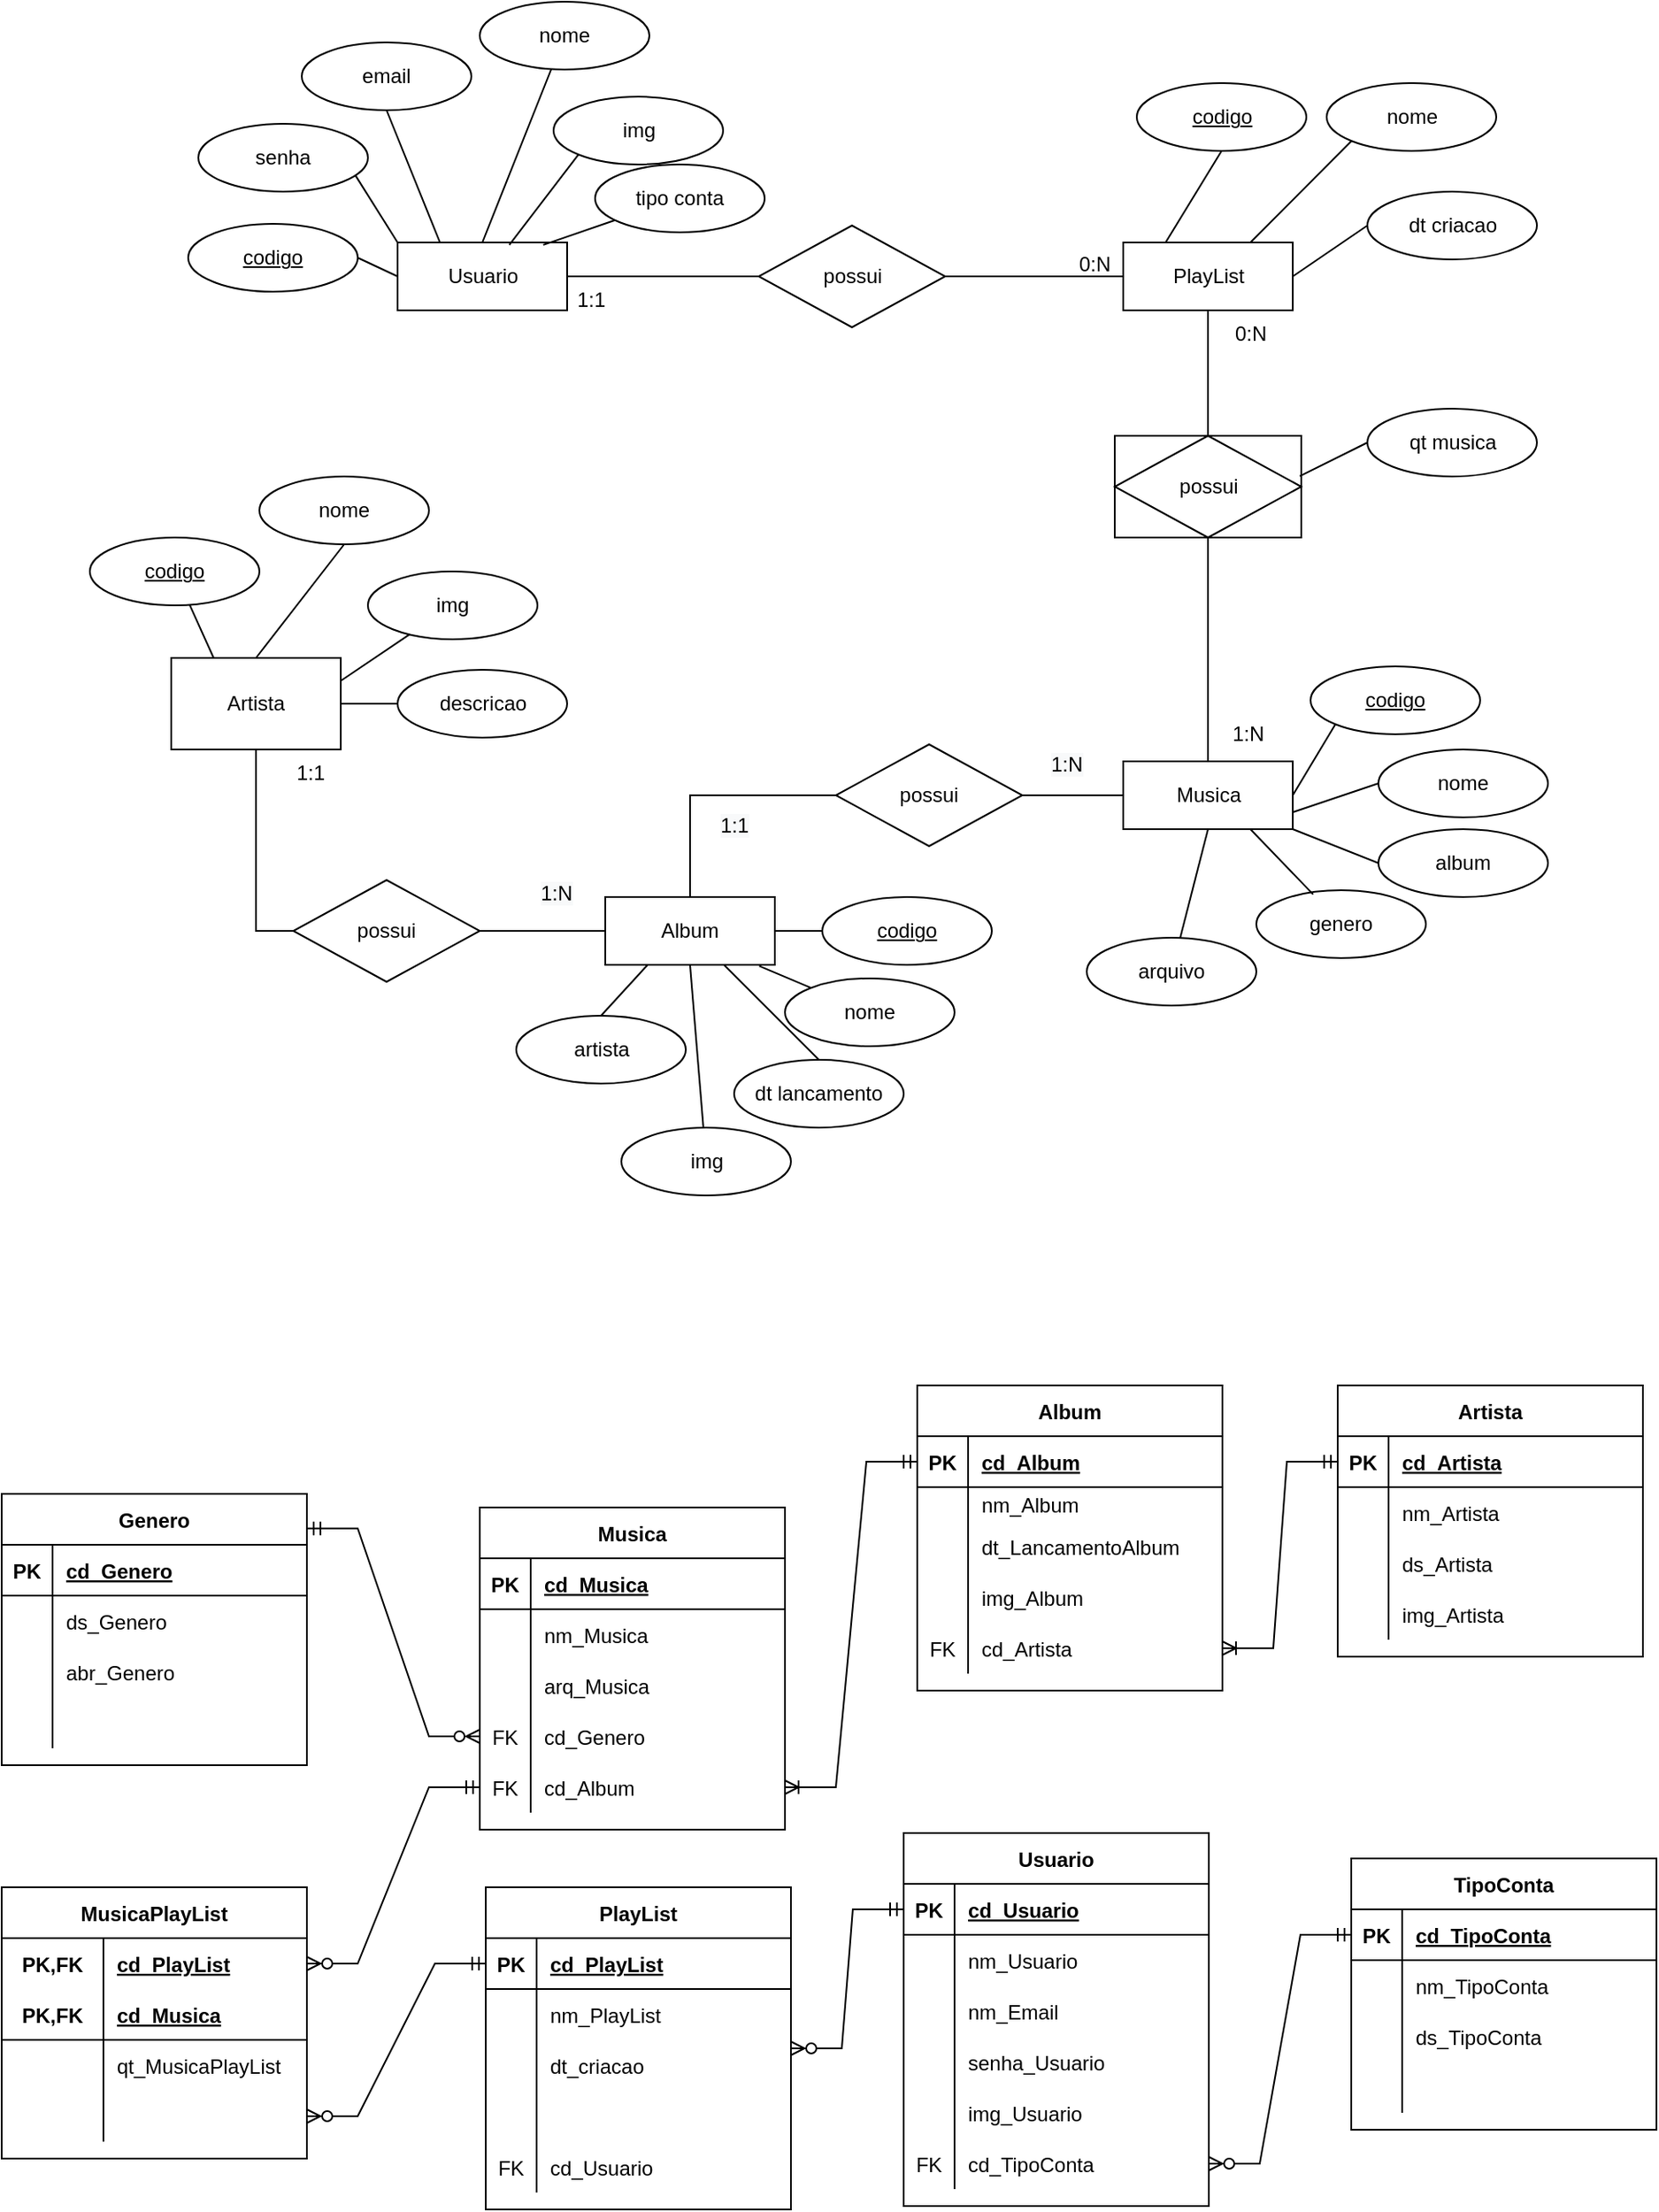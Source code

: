 <mxfile version="18.1.3" type="github">
  <diagram id="YDl1V3DUhgB1dwzyXp_w" name="Page-1">
    <mxGraphModel dx="2107" dy="1871" grid="1" gridSize="8" guides="1" tooltips="1" connect="1" arrows="1" fold="1" page="1" pageScale="1" pageWidth="827" pageHeight="1169" math="0" shadow="0">
      <root>
        <mxCell id="0" />
        <mxCell id="1" parent="0" />
        <mxCell id="ad6zSSy85n5QvdU_2CmL-1" value="Musica" style="whiteSpace=wrap;html=1;align=center;" parent="1" vertex="1">
          <mxGeometry x="561.5" y="432" width="100" height="40" as="geometry" />
        </mxCell>
        <mxCell id="ad6zSSy85n5QvdU_2CmL-2" value="Album" style="whiteSpace=wrap;html=1;align=center;" parent="1" vertex="1">
          <mxGeometry x="256" y="512" width="100" height="40" as="geometry" />
        </mxCell>
        <mxCell id="ad6zSSy85n5QvdU_2CmL-27" style="edgeStyle=orthogonalEdgeStyle;rounded=0;orthogonalLoop=1;jettySize=auto;html=1;entryX=0.5;entryY=0;entryDx=0;entryDy=0;endArrow=none;endFill=0;" parent="1" source="ad6zSSy85n5QvdU_2CmL-3" target="ad6zSSy85n5QvdU_2CmL-31" edge="1">
          <mxGeometry relative="1" as="geometry">
            <mxPoint x="610" y="328.0" as="targetPoint" />
          </mxGeometry>
        </mxCell>
        <mxCell id="ad6zSSy85n5QvdU_2CmL-3" value="PlayList" style="whiteSpace=wrap;html=1;align=center;" parent="1" vertex="1">
          <mxGeometry x="561.5" y="126" width="100" height="40" as="geometry" />
        </mxCell>
        <mxCell id="ad6zSSy85n5QvdU_2CmL-18" style="edgeStyle=orthogonalEdgeStyle;rounded=0;orthogonalLoop=1;jettySize=auto;html=1;entryX=0;entryY=0.5;entryDx=0;entryDy=0;endArrow=none;endFill=0;" parent="1" source="ad6zSSy85n5QvdU_2CmL-4" target="ad6zSSy85n5QvdU_2CmL-17" edge="1">
          <mxGeometry relative="1" as="geometry">
            <mxPoint x="313.5" y="132" as="targetPoint" />
          </mxGeometry>
        </mxCell>
        <mxCell id="ad6zSSy85n5QvdU_2CmL-4" value="Usuario" style="whiteSpace=wrap;html=1;align=center;" parent="1" vertex="1">
          <mxGeometry x="133.5" y="126" width="100" height="40" as="geometry" />
        </mxCell>
        <mxCell id="ad6zSSy85n5QvdU_2CmL-7" value="nome" style="ellipse;whiteSpace=wrap;html=1;align=center;" parent="1" vertex="1">
          <mxGeometry x="182" y="-16" width="100" height="40" as="geometry" />
        </mxCell>
        <mxCell id="ad6zSSy85n5QvdU_2CmL-8" value="codigo" style="ellipse;whiteSpace=wrap;html=1;align=center;fontStyle=4;" parent="1" vertex="1">
          <mxGeometry x="10" y="115" width="100" height="40" as="geometry" />
        </mxCell>
        <mxCell id="ad6zSSy85n5QvdU_2CmL-9" value="codigo" style="ellipse;whiteSpace=wrap;html=1;align=center;fontStyle=4;" parent="1" vertex="1">
          <mxGeometry x="569.5" y="32" width="100" height="40" as="geometry" />
        </mxCell>
        <mxCell id="ad6zSSy85n5QvdU_2CmL-10" value="codigo" style="ellipse;whiteSpace=wrap;html=1;align=center;fontStyle=4;" parent="1" vertex="1">
          <mxGeometry x="672" y="376" width="100" height="40" as="geometry" />
        </mxCell>
        <mxCell id="ad6zSSy85n5QvdU_2CmL-12" value="" style="endArrow=none;html=1;rounded=0;exitX=1;exitY=0.5;exitDx=0;exitDy=0;entryX=0;entryY=0.5;entryDx=0;entryDy=0;" parent="1" source="ad6zSSy85n5QvdU_2CmL-8" target="ad6zSSy85n5QvdU_2CmL-4" edge="1">
          <mxGeometry relative="1" as="geometry">
            <mxPoint x="343.5" y="242" as="sourcePoint" />
            <mxPoint x="503.5" y="242" as="targetPoint" />
          </mxGeometry>
        </mxCell>
        <mxCell id="ad6zSSy85n5QvdU_2CmL-14" value="" style="endArrow=none;html=1;rounded=0;entryX=0.5;entryY=0;entryDx=0;entryDy=0;" parent="1" source="ad6zSSy85n5QvdU_2CmL-7" target="ad6zSSy85n5QvdU_2CmL-4" edge="1">
          <mxGeometry relative="1" as="geometry">
            <mxPoint x="243.5" y="82" as="sourcePoint" />
            <mxPoint x="178.5" y="122" as="targetPoint" />
          </mxGeometry>
        </mxCell>
        <mxCell id="ad6zSSy85n5QvdU_2CmL-15" value="" style="endArrow=none;html=1;rounded=0;exitX=0.5;exitY=1;exitDx=0;exitDy=0;entryX=0.25;entryY=0;entryDx=0;entryDy=0;" parent="1" source="ad6zSSy85n5QvdU_2CmL-9" target="ad6zSSy85n5QvdU_2CmL-3" edge="1">
          <mxGeometry relative="1" as="geometry">
            <mxPoint x="283.5" y="102" as="sourcePoint" />
            <mxPoint x="328.5" y="142" as="targetPoint" />
          </mxGeometry>
        </mxCell>
        <mxCell id="ad6zSSy85n5QvdU_2CmL-16" value="" style="endArrow=none;html=1;rounded=0;exitX=0;exitY=1;exitDx=0;exitDy=0;entryX=1;entryY=0.5;entryDx=0;entryDy=0;" parent="1" source="ad6zSSy85n5QvdU_2CmL-10" target="ad6zSSy85n5QvdU_2CmL-1" edge="1">
          <mxGeometry relative="1" as="geometry">
            <mxPoint x="223" y="352" as="sourcePoint" />
            <mxPoint x="268" y="392" as="targetPoint" />
          </mxGeometry>
        </mxCell>
        <mxCell id="ad6zSSy85n5QvdU_2CmL-19" style="edgeStyle=orthogonalEdgeStyle;rounded=0;orthogonalLoop=1;jettySize=auto;html=1;entryX=0;entryY=0.5;entryDx=0;entryDy=0;endArrow=none;endFill=0;" parent="1" source="ad6zSSy85n5QvdU_2CmL-17" target="ad6zSSy85n5QvdU_2CmL-3" edge="1">
          <mxGeometry relative="1" as="geometry" />
        </mxCell>
        <mxCell id="ad6zSSy85n5QvdU_2CmL-17" value="possui" style="shape=rhombus;perimeter=rhombusPerimeter;whiteSpace=wrap;html=1;align=center;" parent="1" vertex="1">
          <mxGeometry x="346.5" y="116" width="110" height="60" as="geometry" />
        </mxCell>
        <mxCell id="ad6zSSy85n5QvdU_2CmL-20" value="1:1" style="text;strokeColor=none;fillColor=none;spacingLeft=4;spacingRight=4;overflow=hidden;rotatable=0;points=[[0,0.5],[1,0.5]];portConstraint=eastwest;fontSize=12;" parent="1" vertex="1">
          <mxGeometry x="233.5" y="146" width="40" height="30" as="geometry" />
        </mxCell>
        <mxCell id="ad6zSSy85n5QvdU_2CmL-21" value="0:N" style="text;strokeColor=none;fillColor=none;spacingLeft=4;spacingRight=4;overflow=hidden;rotatable=0;points=[[0,0.5],[1,0.5]];portConstraint=eastwest;fontSize=12;" parent="1" vertex="1">
          <mxGeometry x="529.5" y="125" width="40" height="30" as="geometry" />
        </mxCell>
        <mxCell id="ad6zSSy85n5QvdU_2CmL-22" value="nome" style="ellipse;whiteSpace=wrap;html=1;align=center;" parent="1" vertex="1">
          <mxGeometry x="681.5" y="32" width="100" height="40" as="geometry" />
        </mxCell>
        <mxCell id="ad6zSSy85n5QvdU_2CmL-23" value="dt criacao" style="ellipse;whiteSpace=wrap;html=1;align=center;" parent="1" vertex="1">
          <mxGeometry x="705.5" y="96" width="100" height="40" as="geometry" />
        </mxCell>
        <mxCell id="ad6zSSy85n5QvdU_2CmL-24" value="" style="endArrow=none;html=1;rounded=0;exitX=0;exitY=1;exitDx=0;exitDy=0;entryX=0.75;entryY=0;entryDx=0;entryDy=0;" parent="1" source="ad6zSSy85n5QvdU_2CmL-22" target="ad6zSSy85n5QvdU_2CmL-3" edge="1">
          <mxGeometry relative="1" as="geometry">
            <mxPoint x="627.5" y="80" as="sourcePoint" />
            <mxPoint x="594.5" y="120" as="targetPoint" />
          </mxGeometry>
        </mxCell>
        <mxCell id="ad6zSSy85n5QvdU_2CmL-25" value="" style="endArrow=none;html=1;rounded=0;exitX=0;exitY=0.5;exitDx=0;exitDy=0;entryX=1;entryY=0.5;entryDx=0;entryDy=0;" parent="1" source="ad6zSSy85n5QvdU_2CmL-23" target="ad6zSSy85n5QvdU_2CmL-3" edge="1">
          <mxGeometry relative="1" as="geometry">
            <mxPoint x="635.5" y="88" as="sourcePoint" />
            <mxPoint x="602.5" y="128" as="targetPoint" />
          </mxGeometry>
        </mxCell>
        <mxCell id="ad6zSSy85n5QvdU_2CmL-28" style="edgeStyle=orthogonalEdgeStyle;rounded=0;orthogonalLoop=1;jettySize=auto;html=1;entryX=0.5;entryY=0;entryDx=0;entryDy=0;endArrow=none;endFill=0;" parent="1" source="ad6zSSy85n5QvdU_2CmL-31" target="ad6zSSy85n5QvdU_2CmL-1" edge="1">
          <mxGeometry relative="1" as="geometry">
            <mxPoint x="593" y="404.0" as="sourcePoint" />
          </mxGeometry>
        </mxCell>
        <mxCell id="ad6zSSy85n5QvdU_2CmL-29" value="0:N" style="text;strokeColor=none;fillColor=none;spacingLeft=4;spacingRight=4;overflow=hidden;rotatable=0;points=[[0,0.5],[1,0.5]];portConstraint=eastwest;fontSize=12;" parent="1" vertex="1">
          <mxGeometry x="621.5" y="166" width="40" height="30" as="geometry" />
        </mxCell>
        <mxCell id="ad6zSSy85n5QvdU_2CmL-30" value="1:N" style="text;strokeColor=none;fillColor=none;spacingLeft=4;spacingRight=4;overflow=hidden;rotatable=0;points=[[0,0.5],[1,0.5]];portConstraint=eastwest;fontSize=12;" parent="1" vertex="1">
          <mxGeometry x="620" y="402" width="40" height="30" as="geometry" />
        </mxCell>
        <mxCell id="ad6zSSy85n5QvdU_2CmL-31" value="possui" style="shape=associativeEntity;whiteSpace=wrap;html=1;align=center;" parent="1" vertex="1">
          <mxGeometry x="556.5" y="240" width="110" height="60" as="geometry" />
        </mxCell>
        <mxCell id="ad6zSSy85n5QvdU_2CmL-33" value="album" style="ellipse;whiteSpace=wrap;html=1;align=center;" parent="1" vertex="1">
          <mxGeometry x="712" y="472" width="100" height="40" as="geometry" />
        </mxCell>
        <mxCell id="ad6zSSy85n5QvdU_2CmL-34" value="nome" style="ellipse;whiteSpace=wrap;html=1;align=center;" parent="1" vertex="1">
          <mxGeometry x="712" y="425" width="100" height="40" as="geometry" />
        </mxCell>
        <mxCell id="ad6zSSy85n5QvdU_2CmL-35" value="" style="endArrow=none;html=1;rounded=0;exitX=0;exitY=0.5;exitDx=0;exitDy=0;entryX=1;entryY=0.75;entryDx=0;entryDy=0;" parent="1" source="ad6zSSy85n5QvdU_2CmL-34" target="ad6zSSy85n5QvdU_2CmL-1" edge="1">
          <mxGeometry relative="1" as="geometry">
            <mxPoint x="709.645" y="504.142" as="sourcePoint" />
            <mxPoint x="651" y="530" as="targetPoint" />
          </mxGeometry>
        </mxCell>
        <mxCell id="ad6zSSy85n5QvdU_2CmL-36" value="" style="endArrow=none;html=1;rounded=0;entryX=1;entryY=1;entryDx=0;entryDy=0;exitX=0;exitY=0.5;exitDx=0;exitDy=0;" parent="1" source="ad6zSSy85n5QvdU_2CmL-33" target="ad6zSSy85n5QvdU_2CmL-1" edge="1">
          <mxGeometry relative="1" as="geometry">
            <mxPoint x="717.645" y="512.142" as="sourcePoint" />
            <mxPoint x="659" y="538" as="targetPoint" />
          </mxGeometry>
        </mxCell>
        <mxCell id="zQ9mL043IzY8WEwB54IS-1" value="tipo conta" style="ellipse;whiteSpace=wrap;html=1;align=center;" parent="1" vertex="1">
          <mxGeometry x="250" y="80" width="100" height="40" as="geometry" />
        </mxCell>
        <mxCell id="zQ9mL043IzY8WEwB54IS-2" value="" style="endArrow=none;html=1;rounded=0;entryX=0.859;entryY=0.036;entryDx=0;entryDy=0;entryPerimeter=0;" parent="1" source="zQ9mL043IzY8WEwB54IS-1" edge="1" target="ad6zSSy85n5QvdU_2CmL-4">
          <mxGeometry relative="1" as="geometry">
            <mxPoint x="231.5" y="40" as="sourcePoint" />
            <mxPoint x="225.5" y="112" as="targetPoint" />
          </mxGeometry>
        </mxCell>
        <mxCell id="zQ9mL043IzY8WEwB54IS-3" value="email" style="ellipse;whiteSpace=wrap;html=1;align=center;" parent="1" vertex="1">
          <mxGeometry x="77" y="8" width="100" height="40" as="geometry" />
        </mxCell>
        <mxCell id="zQ9mL043IzY8WEwB54IS-4" value="" style="endArrow=none;html=1;rounded=0;exitX=0.5;exitY=1;exitDx=0;exitDy=0;entryX=0.25;entryY=0;entryDx=0;entryDy=0;" parent="1" source="zQ9mL043IzY8WEwB54IS-3" target="ad6zSSy85n5QvdU_2CmL-4" edge="1">
          <mxGeometry relative="1" as="geometry">
            <mxPoint x="67.5" y="96" as="sourcePoint" />
            <mxPoint x="151.5" y="140" as="targetPoint" />
          </mxGeometry>
        </mxCell>
        <mxCell id="zQ9mL043IzY8WEwB54IS-15" style="edgeStyle=orthogonalEdgeStyle;rounded=0;orthogonalLoop=1;jettySize=auto;html=1;entryX=0;entryY=0.5;entryDx=0;entryDy=0;endArrow=none;endFill=0;" parent="1" source="zQ9mL043IzY8WEwB54IS-7" target="zQ9mL043IzY8WEwB54IS-14" edge="1">
          <mxGeometry relative="1" as="geometry" />
        </mxCell>
        <mxCell id="zQ9mL043IzY8WEwB54IS-7" value="Artista" style="whiteSpace=wrap;html=1;align=center;" parent="1" vertex="1">
          <mxGeometry y="371" width="100" height="54" as="geometry" />
        </mxCell>
        <mxCell id="zQ9mL043IzY8WEwB54IS-8" value="codigo" style="ellipse;whiteSpace=wrap;html=1;align=center;fontStyle=4;" parent="1" vertex="1">
          <mxGeometry x="384" y="512" width="100" height="40" as="geometry" />
        </mxCell>
        <mxCell id="zQ9mL043IzY8WEwB54IS-9" value="" style="endArrow=none;html=1;rounded=0;exitX=0;exitY=0.5;exitDx=0;exitDy=0;entryX=1;entryY=0.5;entryDx=0;entryDy=0;" parent="1" source="zQ9mL043IzY8WEwB54IS-8" target="ad6zSSy85n5QvdU_2CmL-2" edge="1">
          <mxGeometry relative="1" as="geometry">
            <mxPoint x="623" y="686" as="sourcePoint" />
            <mxPoint x="579" y="624" as="targetPoint" />
          </mxGeometry>
        </mxCell>
        <mxCell id="zQ9mL043IzY8WEwB54IS-11" style="edgeStyle=orthogonalEdgeStyle;rounded=0;orthogonalLoop=1;jettySize=auto;html=1;endArrow=none;endFill=0;" parent="1" source="zQ9mL043IzY8WEwB54IS-10" target="ad6zSSy85n5QvdU_2CmL-2" edge="1">
          <mxGeometry relative="1" as="geometry" />
        </mxCell>
        <mxCell id="zQ9mL043IzY8WEwB54IS-12" style="edgeStyle=orthogonalEdgeStyle;rounded=0;orthogonalLoop=1;jettySize=auto;html=1;entryX=0;entryY=0.5;entryDx=0;entryDy=0;endArrow=none;endFill=0;" parent="1" source="zQ9mL043IzY8WEwB54IS-10" target="ad6zSSy85n5QvdU_2CmL-1" edge="1">
          <mxGeometry relative="1" as="geometry" />
        </mxCell>
        <mxCell id="zQ9mL043IzY8WEwB54IS-10" value="possui" style="shape=rhombus;perimeter=rhombusPerimeter;whiteSpace=wrap;html=1;align=center;" parent="1" vertex="1">
          <mxGeometry x="392" y="422" width="110" height="60" as="geometry" />
        </mxCell>
        <mxCell id="zQ9mL043IzY8WEwB54IS-16" style="edgeStyle=orthogonalEdgeStyle;rounded=0;orthogonalLoop=1;jettySize=auto;html=1;entryX=0;entryY=0.5;entryDx=0;entryDy=0;endArrow=none;endFill=0;" parent="1" source="zQ9mL043IzY8WEwB54IS-14" target="ad6zSSy85n5QvdU_2CmL-2" edge="1">
          <mxGeometry relative="1" as="geometry" />
        </mxCell>
        <mxCell id="zQ9mL043IzY8WEwB54IS-14" value="possui" style="shape=rhombus;perimeter=rhombusPerimeter;whiteSpace=wrap;html=1;align=center;" parent="1" vertex="1">
          <mxGeometry x="72" y="502" width="110" height="60" as="geometry" />
        </mxCell>
        <mxCell id="zQ9mL043IzY8WEwB54IS-17" value="1:1" style="text;strokeColor=none;fillColor=none;spacingLeft=4;spacingRight=4;overflow=hidden;rotatable=0;points=[[0,0.5],[1,0.5]];portConstraint=eastwest;fontSize=12;" parent="1" vertex="1">
          <mxGeometry x="68" y="425" width="44" height="30" as="geometry" />
        </mxCell>
        <mxCell id="zQ9mL043IzY8WEwB54IS-18" value="&lt;span style=&quot;color: rgb(0, 0, 0); font-family: Helvetica; font-size: 12px; font-style: normal; font-variant-ligatures: normal; font-variant-caps: normal; font-weight: 400; letter-spacing: normal; orphans: 2; text-align: left; text-indent: 0px; text-transform: none; widows: 2; word-spacing: 0px; -webkit-text-stroke-width: 0px; background-color: rgb(248, 249, 250); text-decoration-thickness: initial; text-decoration-style: initial; text-decoration-color: initial; float: none; display: inline !important;&quot;&gt;1:N&lt;/span&gt;" style="text;whiteSpace=wrap;html=1;" parent="1" vertex="1">
          <mxGeometry x="216" y="496" width="40" height="32" as="geometry" />
        </mxCell>
        <mxCell id="zQ9mL043IzY8WEwB54IS-19" value="&lt;span style=&quot;color: rgb(0, 0, 0); font-family: Helvetica; font-size: 12px; font-style: normal; font-variant-ligatures: normal; font-variant-caps: normal; font-weight: 400; letter-spacing: normal; orphans: 2; text-align: left; text-indent: 0px; text-transform: none; widows: 2; word-spacing: 0px; -webkit-text-stroke-width: 0px; background-color: rgb(248, 249, 250); text-decoration-thickness: initial; text-decoration-style: initial; text-decoration-color: initial; float: none; display: inline !important;&quot;&gt;1:1&lt;/span&gt;" style="text;whiteSpace=wrap;html=1;" parent="1" vertex="1">
          <mxGeometry x="322" y="456" width="40" height="32" as="geometry" />
        </mxCell>
        <mxCell id="zQ9mL043IzY8WEwB54IS-20" value="&lt;span style=&quot;color: rgb(0, 0, 0); font-family: Helvetica; font-size: 12px; font-style: normal; font-variant-ligatures: normal; font-variant-caps: normal; font-weight: 400; letter-spacing: normal; orphans: 2; text-align: left; text-indent: 0px; text-transform: none; widows: 2; word-spacing: 0px; -webkit-text-stroke-width: 0px; background-color: rgb(248, 249, 250); text-decoration-thickness: initial; text-decoration-style: initial; text-decoration-color: initial; float: none; display: inline !important;&quot;&gt;1:N&lt;/span&gt;" style="text;whiteSpace=wrap;html=1;" parent="1" vertex="1">
          <mxGeometry x="516.5" y="420" width="40" height="32" as="geometry" />
        </mxCell>
        <mxCell id="zQ9mL043IzY8WEwB54IS-21" value="nome" style="ellipse;whiteSpace=wrap;html=1;align=center;" parent="1" vertex="1">
          <mxGeometry x="52" y="264" width="100" height="40" as="geometry" />
        </mxCell>
        <mxCell id="zQ9mL043IzY8WEwB54IS-22" value="descricao" style="ellipse;whiteSpace=wrap;html=1;align=center;" parent="1" vertex="1">
          <mxGeometry x="133.5" y="378" width="100" height="40" as="geometry" />
        </mxCell>
        <mxCell id="zQ9mL043IzY8WEwB54IS-24" value="nome" style="ellipse;whiteSpace=wrap;html=1;align=center;" parent="1" vertex="1">
          <mxGeometry x="362" y="560" width="100" height="40" as="geometry" />
        </mxCell>
        <mxCell id="zQ9mL043IzY8WEwB54IS-26" value="dt lancamento" style="ellipse;whiteSpace=wrap;html=1;align=center;" parent="1" vertex="1">
          <mxGeometry x="332" y="608" width="100" height="40" as="geometry" />
        </mxCell>
        <mxCell id="zQ9mL043IzY8WEwB54IS-27" value="artista" style="ellipse;whiteSpace=wrap;html=1;align=center;" parent="1" vertex="1">
          <mxGeometry x="203.5" y="582" width="100" height="40" as="geometry" />
        </mxCell>
        <mxCell id="zQ9mL043IzY8WEwB54IS-29" value="" style="endArrow=none;html=1;rounded=0;entryX=0.908;entryY=1.017;entryDx=0;entryDy=0;entryPerimeter=0;" parent="1" source="zQ9mL043IzY8WEwB54IS-24" target="ad6zSSy85n5QvdU_2CmL-2" edge="1">
          <mxGeometry relative="1" as="geometry">
            <mxPoint x="285.645" y="661.858" as="sourcePoint" />
            <mxPoint x="234" y="624" as="targetPoint" />
          </mxGeometry>
        </mxCell>
        <mxCell id="zQ9mL043IzY8WEwB54IS-31" value="" style="endArrow=none;html=1;rounded=0;exitX=0.5;exitY=0;exitDx=0;exitDy=0;" parent="1" source="zQ9mL043IzY8WEwB54IS-26" target="ad6zSSy85n5QvdU_2CmL-2" edge="1">
          <mxGeometry relative="1" as="geometry">
            <mxPoint x="301.645" y="677.858" as="sourcePoint" />
            <mxPoint x="250" y="640" as="targetPoint" />
          </mxGeometry>
        </mxCell>
        <mxCell id="zQ9mL043IzY8WEwB54IS-32" value="" style="endArrow=none;html=1;rounded=0;exitX=0.5;exitY=0;exitDx=0;exitDy=0;entryX=0.25;entryY=1;entryDx=0;entryDy=0;" parent="1" source="zQ9mL043IzY8WEwB54IS-27" target="ad6zSSy85n5QvdU_2CmL-2" edge="1">
          <mxGeometry relative="1" as="geometry">
            <mxPoint x="309.645" y="685.858" as="sourcePoint" />
            <mxPoint x="258" y="648" as="targetPoint" />
          </mxGeometry>
        </mxCell>
        <mxCell id="zQ9mL043IzY8WEwB54IS-33" value="" style="endArrow=none;html=1;rounded=0;exitX=0.5;exitY=1;exitDx=0;exitDy=0;entryX=0.5;entryY=0;entryDx=0;entryDy=0;" parent="1" source="zQ9mL043IzY8WEwB54IS-21" target="zQ9mL043IzY8WEwB54IS-7" edge="1">
          <mxGeometry relative="1" as="geometry">
            <mxPoint x="139" y="720" as="sourcePoint" />
            <mxPoint x="24" y="368" as="targetPoint" />
          </mxGeometry>
        </mxCell>
        <mxCell id="zQ9mL043IzY8WEwB54IS-34" value="" style="endArrow=none;html=1;rounded=0;exitX=1;exitY=0.5;exitDx=0;exitDy=0;" parent="1" source="zQ9mL043IzY8WEwB54IS-7" target="zQ9mL043IzY8WEwB54IS-22" edge="1">
          <mxGeometry relative="1" as="geometry">
            <mxPoint x="147" y="728" as="sourcePoint" />
            <mxPoint x="392" y="352" as="targetPoint" />
          </mxGeometry>
        </mxCell>
        <mxCell id="zQ9mL043IzY8WEwB54IS-35" value="codigo" style="ellipse;whiteSpace=wrap;html=1;align=center;fontStyle=4;" parent="1" vertex="1">
          <mxGeometry x="-48" y="300" width="100" height="40" as="geometry" />
        </mxCell>
        <mxCell id="zQ9mL043IzY8WEwB54IS-36" value="" style="endArrow=none;html=1;rounded=0;entryX=0.25;entryY=0;entryDx=0;entryDy=0;" parent="1" source="zQ9mL043IzY8WEwB54IS-35" target="zQ9mL043IzY8WEwB54IS-7" edge="1">
          <mxGeometry relative="1" as="geometry">
            <mxPoint x="151" y="520" as="sourcePoint" />
            <mxPoint x="311" y="520" as="targetPoint" />
          </mxGeometry>
        </mxCell>
        <mxCell id="zQ9mL043IzY8WEwB54IS-37" value="genero" style="ellipse;whiteSpace=wrap;html=1;align=center;" parent="1" vertex="1">
          <mxGeometry x="640" y="508" width="100" height="40" as="geometry" />
        </mxCell>
        <mxCell id="zQ9mL043IzY8WEwB54IS-38" value="" style="endArrow=none;html=1;rounded=0;exitX=0.335;exitY=0.061;exitDx=0;exitDy=0;entryX=0.75;entryY=1;entryDx=0;entryDy=0;exitPerimeter=0;" parent="1" source="zQ9mL043IzY8WEwB54IS-37" target="ad6zSSy85n5QvdU_2CmL-1" edge="1">
          <mxGeometry relative="1" as="geometry">
            <mxPoint x="695" y="612" as="sourcePoint" />
            <mxPoint x="651" y="550" as="targetPoint" />
          </mxGeometry>
        </mxCell>
        <mxCell id="AbIq2e9T_SZynEq9f9fU-1" value="Artista" style="shape=table;startSize=30;container=1;collapsible=1;childLayout=tableLayout;fixedRows=1;rowLines=0;fontStyle=1;align=center;resizeLast=1;" parent="1" vertex="1">
          <mxGeometry x="688" y="800" width="180" height="160" as="geometry" />
        </mxCell>
        <mxCell id="AbIq2e9T_SZynEq9f9fU-2" value="" style="shape=tableRow;horizontal=0;startSize=0;swimlaneHead=0;swimlaneBody=0;fillColor=none;collapsible=0;dropTarget=0;points=[[0,0.5],[1,0.5]];portConstraint=eastwest;top=0;left=0;right=0;bottom=1;" parent="AbIq2e9T_SZynEq9f9fU-1" vertex="1">
          <mxGeometry y="30" width="180" height="30" as="geometry" />
        </mxCell>
        <mxCell id="AbIq2e9T_SZynEq9f9fU-3" value="PK" style="shape=partialRectangle;connectable=0;fillColor=none;top=0;left=0;bottom=0;right=0;fontStyle=1;overflow=hidden;" parent="AbIq2e9T_SZynEq9f9fU-2" vertex="1">
          <mxGeometry width="30" height="30" as="geometry">
            <mxRectangle width="30" height="30" as="alternateBounds" />
          </mxGeometry>
        </mxCell>
        <mxCell id="AbIq2e9T_SZynEq9f9fU-4" value="cd_Artista" style="shape=partialRectangle;connectable=0;fillColor=none;top=0;left=0;bottom=0;right=0;align=left;spacingLeft=6;fontStyle=5;overflow=hidden;" parent="AbIq2e9T_SZynEq9f9fU-2" vertex="1">
          <mxGeometry x="30" width="150" height="30" as="geometry">
            <mxRectangle width="150" height="30" as="alternateBounds" />
          </mxGeometry>
        </mxCell>
        <mxCell id="AbIq2e9T_SZynEq9f9fU-5" value="" style="shape=tableRow;horizontal=0;startSize=0;swimlaneHead=0;swimlaneBody=0;fillColor=none;collapsible=0;dropTarget=0;points=[[0,0.5],[1,0.5]];portConstraint=eastwest;top=0;left=0;right=0;bottom=0;" parent="AbIq2e9T_SZynEq9f9fU-1" vertex="1">
          <mxGeometry y="60" width="180" height="30" as="geometry" />
        </mxCell>
        <mxCell id="AbIq2e9T_SZynEq9f9fU-6" value="" style="shape=partialRectangle;connectable=0;fillColor=none;top=0;left=0;bottom=0;right=0;editable=1;overflow=hidden;" parent="AbIq2e9T_SZynEq9f9fU-5" vertex="1">
          <mxGeometry width="30" height="30" as="geometry">
            <mxRectangle width="30" height="30" as="alternateBounds" />
          </mxGeometry>
        </mxCell>
        <mxCell id="AbIq2e9T_SZynEq9f9fU-7" value="nm_Artista" style="shape=partialRectangle;connectable=0;fillColor=none;top=0;left=0;bottom=0;right=0;align=left;spacingLeft=6;overflow=hidden;" parent="AbIq2e9T_SZynEq9f9fU-5" vertex="1">
          <mxGeometry x="30" width="150" height="30" as="geometry">
            <mxRectangle width="150" height="30" as="alternateBounds" />
          </mxGeometry>
        </mxCell>
        <mxCell id="AbIq2e9T_SZynEq9f9fU-8" value="" style="shape=tableRow;horizontal=0;startSize=0;swimlaneHead=0;swimlaneBody=0;fillColor=none;collapsible=0;dropTarget=0;points=[[0,0.5],[1,0.5]];portConstraint=eastwest;top=0;left=0;right=0;bottom=0;" parent="AbIq2e9T_SZynEq9f9fU-1" vertex="1">
          <mxGeometry y="90" width="180" height="30" as="geometry" />
        </mxCell>
        <mxCell id="AbIq2e9T_SZynEq9f9fU-9" value="" style="shape=partialRectangle;connectable=0;fillColor=none;top=0;left=0;bottom=0;right=0;editable=1;overflow=hidden;" parent="AbIq2e9T_SZynEq9f9fU-8" vertex="1">
          <mxGeometry width="30" height="30" as="geometry">
            <mxRectangle width="30" height="30" as="alternateBounds" />
          </mxGeometry>
        </mxCell>
        <mxCell id="AbIq2e9T_SZynEq9f9fU-10" value="ds_Artista" style="shape=partialRectangle;connectable=0;fillColor=none;top=0;left=0;bottom=0;right=0;align=left;spacingLeft=6;overflow=hidden;" parent="AbIq2e9T_SZynEq9f9fU-8" vertex="1">
          <mxGeometry x="30" width="150" height="30" as="geometry">
            <mxRectangle width="150" height="30" as="alternateBounds" />
          </mxGeometry>
        </mxCell>
        <mxCell id="AbIq2e9T_SZynEq9f9fU-11" value="" style="shape=tableRow;horizontal=0;startSize=0;swimlaneHead=0;swimlaneBody=0;fillColor=none;collapsible=0;dropTarget=0;points=[[0,0.5],[1,0.5]];portConstraint=eastwest;top=0;left=0;right=0;bottom=0;" parent="AbIq2e9T_SZynEq9f9fU-1" vertex="1">
          <mxGeometry y="120" width="180" height="30" as="geometry" />
        </mxCell>
        <mxCell id="AbIq2e9T_SZynEq9f9fU-12" value="" style="shape=partialRectangle;connectable=0;fillColor=none;top=0;left=0;bottom=0;right=0;editable=1;overflow=hidden;" parent="AbIq2e9T_SZynEq9f9fU-11" vertex="1">
          <mxGeometry width="30" height="30" as="geometry">
            <mxRectangle width="30" height="30" as="alternateBounds" />
          </mxGeometry>
        </mxCell>
        <mxCell id="AbIq2e9T_SZynEq9f9fU-13" value="img_Artista" style="shape=partialRectangle;connectable=0;fillColor=none;top=0;left=0;bottom=0;right=0;align=left;spacingLeft=6;overflow=hidden;" parent="AbIq2e9T_SZynEq9f9fU-11" vertex="1">
          <mxGeometry x="30" width="150" height="30" as="geometry">
            <mxRectangle width="150" height="30" as="alternateBounds" />
          </mxGeometry>
        </mxCell>
        <mxCell id="AbIq2e9T_SZynEq9f9fU-14" value="Album" style="shape=table;startSize=30;container=1;collapsible=1;childLayout=tableLayout;fixedRows=1;rowLines=0;fontStyle=1;align=center;resizeLast=1;" parent="1" vertex="1">
          <mxGeometry x="440" y="800" width="180" height="180" as="geometry" />
        </mxCell>
        <mxCell id="AbIq2e9T_SZynEq9f9fU-15" value="" style="shape=tableRow;horizontal=0;startSize=0;swimlaneHead=0;swimlaneBody=0;fillColor=none;collapsible=0;dropTarget=0;points=[[0,0.5],[1,0.5]];portConstraint=eastwest;top=0;left=0;right=0;bottom=1;" parent="AbIq2e9T_SZynEq9f9fU-14" vertex="1">
          <mxGeometry y="30" width="180" height="30" as="geometry" />
        </mxCell>
        <mxCell id="AbIq2e9T_SZynEq9f9fU-16" value="PK" style="shape=partialRectangle;connectable=0;fillColor=none;top=0;left=0;bottom=0;right=0;fontStyle=1;overflow=hidden;" parent="AbIq2e9T_SZynEq9f9fU-15" vertex="1">
          <mxGeometry width="30" height="30" as="geometry">
            <mxRectangle width="30" height="30" as="alternateBounds" />
          </mxGeometry>
        </mxCell>
        <mxCell id="AbIq2e9T_SZynEq9f9fU-17" value="cd_Album" style="shape=partialRectangle;connectable=0;fillColor=none;top=0;left=0;bottom=0;right=0;align=left;spacingLeft=6;fontStyle=5;overflow=hidden;" parent="AbIq2e9T_SZynEq9f9fU-15" vertex="1">
          <mxGeometry x="30" width="150" height="30" as="geometry">
            <mxRectangle width="150" height="30" as="alternateBounds" />
          </mxGeometry>
        </mxCell>
        <mxCell id="AbIq2e9T_SZynEq9f9fU-18" value="" style="shape=tableRow;horizontal=0;startSize=0;swimlaneHead=0;swimlaneBody=0;fillColor=none;collapsible=0;dropTarget=0;points=[[0,0.5],[1,0.5]];portConstraint=eastwest;top=0;left=0;right=0;bottom=0;" parent="AbIq2e9T_SZynEq9f9fU-14" vertex="1">
          <mxGeometry y="60" width="180" height="20" as="geometry" />
        </mxCell>
        <mxCell id="AbIq2e9T_SZynEq9f9fU-19" value="" style="shape=partialRectangle;connectable=0;fillColor=none;top=0;left=0;bottom=0;right=0;editable=1;overflow=hidden;" parent="AbIq2e9T_SZynEq9f9fU-18" vertex="1">
          <mxGeometry width="30" height="20" as="geometry">
            <mxRectangle width="30" height="20" as="alternateBounds" />
          </mxGeometry>
        </mxCell>
        <mxCell id="AbIq2e9T_SZynEq9f9fU-20" value="nm_Album" style="shape=partialRectangle;connectable=0;fillColor=none;top=0;left=0;bottom=0;right=0;align=left;spacingLeft=6;overflow=hidden;" parent="AbIq2e9T_SZynEq9f9fU-18" vertex="1">
          <mxGeometry x="30" width="150" height="20" as="geometry">
            <mxRectangle width="150" height="20" as="alternateBounds" />
          </mxGeometry>
        </mxCell>
        <mxCell id="AbIq2e9T_SZynEq9f9fU-21" value="" style="shape=tableRow;horizontal=0;startSize=0;swimlaneHead=0;swimlaneBody=0;fillColor=none;collapsible=0;dropTarget=0;points=[[0,0.5],[1,0.5]];portConstraint=eastwest;top=0;left=0;right=0;bottom=0;" parent="AbIq2e9T_SZynEq9f9fU-14" vertex="1">
          <mxGeometry y="80" width="180" height="30" as="geometry" />
        </mxCell>
        <mxCell id="AbIq2e9T_SZynEq9f9fU-22" value="" style="shape=partialRectangle;connectable=0;fillColor=none;top=0;left=0;bottom=0;right=0;editable=1;overflow=hidden;" parent="AbIq2e9T_SZynEq9f9fU-21" vertex="1">
          <mxGeometry width="30" height="30" as="geometry">
            <mxRectangle width="30" height="30" as="alternateBounds" />
          </mxGeometry>
        </mxCell>
        <mxCell id="AbIq2e9T_SZynEq9f9fU-23" value="dt_LancamentoAlbum" style="shape=partialRectangle;connectable=0;fillColor=none;top=0;left=0;bottom=0;right=0;align=left;spacingLeft=6;overflow=hidden;" parent="AbIq2e9T_SZynEq9f9fU-21" vertex="1">
          <mxGeometry x="30" width="150" height="30" as="geometry">
            <mxRectangle width="150" height="30" as="alternateBounds" />
          </mxGeometry>
        </mxCell>
        <mxCell id="AbIq2e9T_SZynEq9f9fU-24" value="" style="shape=tableRow;horizontal=0;startSize=0;swimlaneHead=0;swimlaneBody=0;fillColor=none;collapsible=0;dropTarget=0;points=[[0,0.5],[1,0.5]];portConstraint=eastwest;top=0;left=0;right=0;bottom=0;" parent="AbIq2e9T_SZynEq9f9fU-14" vertex="1">
          <mxGeometry y="110" width="180" height="30" as="geometry" />
        </mxCell>
        <mxCell id="AbIq2e9T_SZynEq9f9fU-25" value="" style="shape=partialRectangle;connectable=0;fillColor=none;top=0;left=0;bottom=0;right=0;editable=1;overflow=hidden;" parent="AbIq2e9T_SZynEq9f9fU-24" vertex="1">
          <mxGeometry width="30" height="30" as="geometry">
            <mxRectangle width="30" height="30" as="alternateBounds" />
          </mxGeometry>
        </mxCell>
        <mxCell id="AbIq2e9T_SZynEq9f9fU-26" value="img_Album" style="shape=partialRectangle;connectable=0;fillColor=none;top=0;left=0;bottom=0;right=0;align=left;spacingLeft=6;overflow=hidden;" parent="AbIq2e9T_SZynEq9f9fU-24" vertex="1">
          <mxGeometry x="30" width="150" height="30" as="geometry">
            <mxRectangle width="150" height="30" as="alternateBounds" />
          </mxGeometry>
        </mxCell>
        <mxCell id="AbIq2e9T_SZynEq9f9fU-27" value="" style="shape=tableRow;horizontal=0;startSize=0;swimlaneHead=0;swimlaneBody=0;fillColor=none;collapsible=0;dropTarget=0;points=[[0,0.5],[1,0.5]];portConstraint=eastwest;top=0;left=0;right=0;bottom=0;" parent="AbIq2e9T_SZynEq9f9fU-14" vertex="1">
          <mxGeometry y="140" width="180" height="30" as="geometry" />
        </mxCell>
        <mxCell id="AbIq2e9T_SZynEq9f9fU-28" value="FK" style="shape=partialRectangle;connectable=0;fillColor=none;top=0;left=0;bottom=0;right=0;fontStyle=0;overflow=hidden;" parent="AbIq2e9T_SZynEq9f9fU-27" vertex="1">
          <mxGeometry width="30" height="30" as="geometry">
            <mxRectangle width="30" height="30" as="alternateBounds" />
          </mxGeometry>
        </mxCell>
        <mxCell id="AbIq2e9T_SZynEq9f9fU-29" value="cd_Artista" style="shape=partialRectangle;connectable=0;fillColor=none;top=0;left=0;bottom=0;right=0;align=left;spacingLeft=6;fontStyle=0;overflow=hidden;" parent="AbIq2e9T_SZynEq9f9fU-27" vertex="1">
          <mxGeometry x="30" width="150" height="30" as="geometry">
            <mxRectangle width="150" height="30" as="alternateBounds" />
          </mxGeometry>
        </mxCell>
        <mxCell id="AbIq2e9T_SZynEq9f9fU-30" value="" style="edgeStyle=entityRelationEdgeStyle;fontSize=12;html=1;endArrow=ERoneToMany;startArrow=ERmandOne;rounded=0;exitX=0;exitY=0.5;exitDx=0;exitDy=0;" parent="1" source="AbIq2e9T_SZynEq9f9fU-2" target="AbIq2e9T_SZynEq9f9fU-27" edge="1">
          <mxGeometry width="100" height="100" relative="1" as="geometry">
            <mxPoint x="94" y="596" as="sourcePoint" />
            <mxPoint x="194" y="496" as="targetPoint" />
          </mxGeometry>
        </mxCell>
        <mxCell id="AbIq2e9T_SZynEq9f9fU-31" value="Musica" style="shape=table;startSize=30;container=1;collapsible=1;childLayout=tableLayout;fixedRows=1;rowLines=0;fontStyle=1;align=center;resizeLast=1;" parent="1" vertex="1">
          <mxGeometry x="182" y="872" width="180" height="190" as="geometry" />
        </mxCell>
        <mxCell id="AbIq2e9T_SZynEq9f9fU-32" value="" style="shape=tableRow;horizontal=0;startSize=0;swimlaneHead=0;swimlaneBody=0;fillColor=none;collapsible=0;dropTarget=0;points=[[0,0.5],[1,0.5]];portConstraint=eastwest;top=0;left=0;right=0;bottom=1;" parent="AbIq2e9T_SZynEq9f9fU-31" vertex="1">
          <mxGeometry y="30" width="180" height="30" as="geometry" />
        </mxCell>
        <mxCell id="AbIq2e9T_SZynEq9f9fU-33" value="PK" style="shape=partialRectangle;connectable=0;fillColor=none;top=0;left=0;bottom=0;right=0;fontStyle=1;overflow=hidden;" parent="AbIq2e9T_SZynEq9f9fU-32" vertex="1">
          <mxGeometry width="30" height="30" as="geometry">
            <mxRectangle width="30" height="30" as="alternateBounds" />
          </mxGeometry>
        </mxCell>
        <mxCell id="AbIq2e9T_SZynEq9f9fU-34" value="cd_Musica" style="shape=partialRectangle;connectable=0;fillColor=none;top=0;left=0;bottom=0;right=0;align=left;spacingLeft=6;fontStyle=5;overflow=hidden;" parent="AbIq2e9T_SZynEq9f9fU-32" vertex="1">
          <mxGeometry x="30" width="150" height="30" as="geometry">
            <mxRectangle width="150" height="30" as="alternateBounds" />
          </mxGeometry>
        </mxCell>
        <mxCell id="AbIq2e9T_SZynEq9f9fU-35" value="" style="shape=tableRow;horizontal=0;startSize=0;swimlaneHead=0;swimlaneBody=0;fillColor=none;collapsible=0;dropTarget=0;points=[[0,0.5],[1,0.5]];portConstraint=eastwest;top=0;left=0;right=0;bottom=0;" parent="AbIq2e9T_SZynEq9f9fU-31" vertex="1">
          <mxGeometry y="60" width="180" height="30" as="geometry" />
        </mxCell>
        <mxCell id="AbIq2e9T_SZynEq9f9fU-36" value="" style="shape=partialRectangle;connectable=0;fillColor=none;top=0;left=0;bottom=0;right=0;editable=1;overflow=hidden;" parent="AbIq2e9T_SZynEq9f9fU-35" vertex="1">
          <mxGeometry width="30" height="30" as="geometry">
            <mxRectangle width="30" height="30" as="alternateBounds" />
          </mxGeometry>
        </mxCell>
        <mxCell id="AbIq2e9T_SZynEq9f9fU-37" value="nm_Musica" style="shape=partialRectangle;connectable=0;fillColor=none;top=0;left=0;bottom=0;right=0;align=left;spacingLeft=6;overflow=hidden;" parent="AbIq2e9T_SZynEq9f9fU-35" vertex="1">
          <mxGeometry x="30" width="150" height="30" as="geometry">
            <mxRectangle width="150" height="30" as="alternateBounds" />
          </mxGeometry>
        </mxCell>
        <mxCell id="gblfAoyNi2NFTdZ91idu-7" value="" style="shape=tableRow;horizontal=0;startSize=0;swimlaneHead=0;swimlaneBody=0;fillColor=none;collapsible=0;dropTarget=0;points=[[0,0.5],[1,0.5]];portConstraint=eastwest;top=0;left=0;right=0;bottom=0;" parent="AbIq2e9T_SZynEq9f9fU-31" vertex="1">
          <mxGeometry y="90" width="180" height="30" as="geometry" />
        </mxCell>
        <mxCell id="gblfAoyNi2NFTdZ91idu-8" value="" style="shape=partialRectangle;connectable=0;fillColor=none;top=0;left=0;bottom=0;right=0;editable=1;overflow=hidden;" parent="gblfAoyNi2NFTdZ91idu-7" vertex="1">
          <mxGeometry width="30" height="30" as="geometry">
            <mxRectangle width="30" height="30" as="alternateBounds" />
          </mxGeometry>
        </mxCell>
        <mxCell id="gblfAoyNi2NFTdZ91idu-9" value="arq_Musica" style="shape=partialRectangle;connectable=0;fillColor=none;top=0;left=0;bottom=0;right=0;align=left;spacingLeft=6;overflow=hidden;" parent="gblfAoyNi2NFTdZ91idu-7" vertex="1">
          <mxGeometry x="30" width="150" height="30" as="geometry">
            <mxRectangle width="150" height="30" as="alternateBounds" />
          </mxGeometry>
        </mxCell>
        <mxCell id="AbIq2e9T_SZynEq9f9fU-61" value="" style="shape=tableRow;horizontal=0;startSize=0;swimlaneHead=0;swimlaneBody=0;fillColor=none;collapsible=0;dropTarget=0;points=[[0,0.5],[1,0.5]];portConstraint=eastwest;top=0;left=0;right=0;bottom=0;" parent="AbIq2e9T_SZynEq9f9fU-31" vertex="1">
          <mxGeometry y="120" width="180" height="30" as="geometry" />
        </mxCell>
        <mxCell id="AbIq2e9T_SZynEq9f9fU-62" value="FK" style="shape=partialRectangle;connectable=0;fillColor=none;top=0;left=0;bottom=0;right=0;fontStyle=0;overflow=hidden;" parent="AbIq2e9T_SZynEq9f9fU-61" vertex="1">
          <mxGeometry width="30" height="30" as="geometry">
            <mxRectangle width="30" height="30" as="alternateBounds" />
          </mxGeometry>
        </mxCell>
        <mxCell id="AbIq2e9T_SZynEq9f9fU-63" value="cd_Genero" style="shape=partialRectangle;connectable=0;fillColor=none;top=0;left=0;bottom=0;right=0;align=left;spacingLeft=6;fontStyle=0;overflow=hidden;" parent="AbIq2e9T_SZynEq9f9fU-61" vertex="1">
          <mxGeometry x="30" width="150" height="30" as="geometry">
            <mxRectangle width="150" height="30" as="alternateBounds" />
          </mxGeometry>
        </mxCell>
        <mxCell id="AbIq2e9T_SZynEq9f9fU-44" value="" style="shape=tableRow;horizontal=0;startSize=0;swimlaneHead=0;swimlaneBody=0;fillColor=none;collapsible=0;dropTarget=0;points=[[0,0.5],[1,0.5]];portConstraint=eastwest;top=0;left=0;right=0;bottom=0;" parent="AbIq2e9T_SZynEq9f9fU-31" vertex="1">
          <mxGeometry y="150" width="180" height="30" as="geometry" />
        </mxCell>
        <mxCell id="AbIq2e9T_SZynEq9f9fU-45" value="FK" style="shape=partialRectangle;connectable=0;fillColor=none;top=0;left=0;bottom=0;right=0;fontStyle=0;overflow=hidden;" parent="AbIq2e9T_SZynEq9f9fU-44" vertex="1">
          <mxGeometry width="30" height="30" as="geometry">
            <mxRectangle width="30" height="30" as="alternateBounds" />
          </mxGeometry>
        </mxCell>
        <mxCell id="AbIq2e9T_SZynEq9f9fU-46" value="cd_Album" style="shape=partialRectangle;connectable=0;fillColor=none;top=0;left=0;bottom=0;right=0;align=left;spacingLeft=6;fontStyle=0;overflow=hidden;" parent="AbIq2e9T_SZynEq9f9fU-44" vertex="1">
          <mxGeometry x="30" width="150" height="30" as="geometry">
            <mxRectangle width="150" height="30" as="alternateBounds" />
          </mxGeometry>
        </mxCell>
        <mxCell id="AbIq2e9T_SZynEq9f9fU-47" value="Genero" style="shape=table;startSize=30;container=1;collapsible=1;childLayout=tableLayout;fixedRows=1;rowLines=0;fontStyle=1;align=center;resizeLast=1;" parent="1" vertex="1">
          <mxGeometry x="-100" y="864" width="180" height="160" as="geometry" />
        </mxCell>
        <mxCell id="AbIq2e9T_SZynEq9f9fU-48" value="" style="shape=tableRow;horizontal=0;startSize=0;swimlaneHead=0;swimlaneBody=0;fillColor=none;collapsible=0;dropTarget=0;points=[[0,0.5],[1,0.5]];portConstraint=eastwest;top=0;left=0;right=0;bottom=1;" parent="AbIq2e9T_SZynEq9f9fU-47" vertex="1">
          <mxGeometry y="30" width="180" height="30" as="geometry" />
        </mxCell>
        <mxCell id="AbIq2e9T_SZynEq9f9fU-49" value="PK" style="shape=partialRectangle;connectable=0;fillColor=none;top=0;left=0;bottom=0;right=0;fontStyle=1;overflow=hidden;" parent="AbIq2e9T_SZynEq9f9fU-48" vertex="1">
          <mxGeometry width="30" height="30" as="geometry">
            <mxRectangle width="30" height="30" as="alternateBounds" />
          </mxGeometry>
        </mxCell>
        <mxCell id="AbIq2e9T_SZynEq9f9fU-50" value="cd_Genero" style="shape=partialRectangle;connectable=0;fillColor=none;top=0;left=0;bottom=0;right=0;align=left;spacingLeft=6;fontStyle=5;overflow=hidden;" parent="AbIq2e9T_SZynEq9f9fU-48" vertex="1">
          <mxGeometry x="30" width="150" height="30" as="geometry">
            <mxRectangle width="150" height="30" as="alternateBounds" />
          </mxGeometry>
        </mxCell>
        <mxCell id="AbIq2e9T_SZynEq9f9fU-128" value="" style="shape=tableRow;horizontal=0;startSize=0;swimlaneHead=0;swimlaneBody=0;fillColor=none;collapsible=0;dropTarget=0;points=[[0,0.5],[1,0.5]];portConstraint=eastwest;top=0;left=0;right=0;bottom=0;" parent="AbIq2e9T_SZynEq9f9fU-47" vertex="1">
          <mxGeometry y="60" width="180" height="30" as="geometry" />
        </mxCell>
        <mxCell id="AbIq2e9T_SZynEq9f9fU-129" value="" style="shape=partialRectangle;connectable=0;fillColor=none;top=0;left=0;bottom=0;right=0;editable=1;overflow=hidden;" parent="AbIq2e9T_SZynEq9f9fU-128" vertex="1">
          <mxGeometry width="30" height="30" as="geometry">
            <mxRectangle width="30" height="30" as="alternateBounds" />
          </mxGeometry>
        </mxCell>
        <mxCell id="AbIq2e9T_SZynEq9f9fU-130" value="ds_Genero" style="shape=partialRectangle;connectable=0;fillColor=none;top=0;left=0;bottom=0;right=0;align=left;spacingLeft=6;overflow=hidden;" parent="AbIq2e9T_SZynEq9f9fU-128" vertex="1">
          <mxGeometry x="30" width="150" height="30" as="geometry">
            <mxRectangle width="150" height="30" as="alternateBounds" />
          </mxGeometry>
        </mxCell>
        <mxCell id="AbIq2e9T_SZynEq9f9fU-57" value="" style="shape=tableRow;horizontal=0;startSize=0;swimlaneHead=0;swimlaneBody=0;fillColor=none;collapsible=0;dropTarget=0;points=[[0,0.5],[1,0.5]];portConstraint=eastwest;top=0;left=0;right=0;bottom=0;" parent="AbIq2e9T_SZynEq9f9fU-47" vertex="1">
          <mxGeometry y="90" width="180" height="30" as="geometry" />
        </mxCell>
        <mxCell id="AbIq2e9T_SZynEq9f9fU-58" value="" style="shape=partialRectangle;connectable=0;fillColor=none;top=0;left=0;bottom=0;right=0;editable=1;overflow=hidden;" parent="AbIq2e9T_SZynEq9f9fU-57" vertex="1">
          <mxGeometry width="30" height="30" as="geometry">
            <mxRectangle width="30" height="30" as="alternateBounds" />
          </mxGeometry>
        </mxCell>
        <mxCell id="AbIq2e9T_SZynEq9f9fU-59" value="abr_Genero" style="shape=partialRectangle;connectable=0;fillColor=none;top=0;left=0;bottom=0;right=0;align=left;spacingLeft=6;overflow=hidden;" parent="AbIq2e9T_SZynEq9f9fU-57" vertex="1">
          <mxGeometry x="30" width="150" height="30" as="geometry">
            <mxRectangle width="150" height="30" as="alternateBounds" />
          </mxGeometry>
        </mxCell>
        <mxCell id="AbIq2e9T_SZynEq9f9fU-51" value="" style="shape=tableRow;horizontal=0;startSize=0;swimlaneHead=0;swimlaneBody=0;fillColor=none;collapsible=0;dropTarget=0;points=[[0,0.5],[1,0.5]];portConstraint=eastwest;top=0;left=0;right=0;bottom=0;" parent="AbIq2e9T_SZynEq9f9fU-47" vertex="1">
          <mxGeometry y="120" width="180" height="30" as="geometry" />
        </mxCell>
        <mxCell id="AbIq2e9T_SZynEq9f9fU-52" value="" style="shape=partialRectangle;connectable=0;fillColor=none;top=0;left=0;bottom=0;right=0;editable=1;overflow=hidden;" parent="AbIq2e9T_SZynEq9f9fU-51" vertex="1">
          <mxGeometry width="30" height="30" as="geometry">
            <mxRectangle width="30" height="30" as="alternateBounds" />
          </mxGeometry>
        </mxCell>
        <mxCell id="AbIq2e9T_SZynEq9f9fU-53" value="" style="shape=partialRectangle;connectable=0;fillColor=none;top=0;left=0;bottom=0;right=0;align=left;spacingLeft=6;overflow=hidden;" parent="AbIq2e9T_SZynEq9f9fU-51" vertex="1">
          <mxGeometry x="30" width="150" height="30" as="geometry">
            <mxRectangle width="150" height="30" as="alternateBounds" />
          </mxGeometry>
        </mxCell>
        <mxCell id="AbIq2e9T_SZynEq9f9fU-64" value="" style="edgeStyle=entityRelationEdgeStyle;fontSize=12;html=1;endArrow=ERoneToMany;startArrow=ERmandOne;rounded=0;exitX=0;exitY=0.5;exitDx=0;exitDy=0;entryX=1;entryY=0.5;entryDx=0;entryDy=0;" parent="1" source="AbIq2e9T_SZynEq9f9fU-15" target="AbIq2e9T_SZynEq9f9fU-44" edge="1">
          <mxGeometry width="100" height="100" relative="1" as="geometry">
            <mxPoint x="-226" y="781.0" as="sourcePoint" />
            <mxPoint x="-64" y="973" as="targetPoint" />
          </mxGeometry>
        </mxCell>
        <mxCell id="AbIq2e9T_SZynEq9f9fU-65" value="" style="edgeStyle=entityRelationEdgeStyle;fontSize=12;html=1;endArrow=ERzeroToMany;startArrow=ERmandOne;rounded=0;exitX=1;exitY=0.127;exitDx=0;exitDy=0;entryX=0;entryY=0.5;entryDx=0;entryDy=0;exitPerimeter=0;endFill=0;" parent="1" source="AbIq2e9T_SZynEq9f9fU-47" target="AbIq2e9T_SZynEq9f9fU-61" edge="1">
          <mxGeometry width="100" height="100" relative="1" as="geometry">
            <mxPoint x="116" y="853" as="sourcePoint" />
            <mxPoint x="264" y="943" as="targetPoint" />
          </mxGeometry>
        </mxCell>
        <mxCell id="AbIq2e9T_SZynEq9f9fU-66" value="PlayList" style="shape=table;startSize=30;container=1;collapsible=1;childLayout=tableLayout;fixedRows=1;rowLines=0;fontStyle=1;align=center;resizeLast=1;" parent="1" vertex="1">
          <mxGeometry x="185.5" y="1096" width="180" height="190" as="geometry" />
        </mxCell>
        <mxCell id="AbIq2e9T_SZynEq9f9fU-67" value="" style="shape=tableRow;horizontal=0;startSize=0;swimlaneHead=0;swimlaneBody=0;fillColor=none;collapsible=0;dropTarget=0;points=[[0,0.5],[1,0.5]];portConstraint=eastwest;top=0;left=0;right=0;bottom=1;" parent="AbIq2e9T_SZynEq9f9fU-66" vertex="1">
          <mxGeometry y="30" width="180" height="30" as="geometry" />
        </mxCell>
        <mxCell id="AbIq2e9T_SZynEq9f9fU-68" value="PK" style="shape=partialRectangle;connectable=0;fillColor=none;top=0;left=0;bottom=0;right=0;fontStyle=1;overflow=hidden;" parent="AbIq2e9T_SZynEq9f9fU-67" vertex="1">
          <mxGeometry width="30" height="30" as="geometry">
            <mxRectangle width="30" height="30" as="alternateBounds" />
          </mxGeometry>
        </mxCell>
        <mxCell id="AbIq2e9T_SZynEq9f9fU-69" value="cd_PlayList" style="shape=partialRectangle;connectable=0;fillColor=none;top=0;left=0;bottom=0;right=0;align=left;spacingLeft=6;fontStyle=5;overflow=hidden;" parent="AbIq2e9T_SZynEq9f9fU-67" vertex="1">
          <mxGeometry x="30" width="150" height="30" as="geometry">
            <mxRectangle width="150" height="30" as="alternateBounds" />
          </mxGeometry>
        </mxCell>
        <mxCell id="AbIq2e9T_SZynEq9f9fU-70" value="" style="shape=tableRow;horizontal=0;startSize=0;swimlaneHead=0;swimlaneBody=0;fillColor=none;collapsible=0;dropTarget=0;points=[[0,0.5],[1,0.5]];portConstraint=eastwest;top=0;left=0;right=0;bottom=0;" parent="AbIq2e9T_SZynEq9f9fU-66" vertex="1">
          <mxGeometry y="60" width="180" height="30" as="geometry" />
        </mxCell>
        <mxCell id="AbIq2e9T_SZynEq9f9fU-71" value="" style="shape=partialRectangle;connectable=0;fillColor=none;top=0;left=0;bottom=0;right=0;editable=1;overflow=hidden;" parent="AbIq2e9T_SZynEq9f9fU-70" vertex="1">
          <mxGeometry width="30" height="30" as="geometry">
            <mxRectangle width="30" height="30" as="alternateBounds" />
          </mxGeometry>
        </mxCell>
        <mxCell id="AbIq2e9T_SZynEq9f9fU-72" value="nm_PlayList" style="shape=partialRectangle;connectable=0;fillColor=none;top=0;left=0;bottom=0;right=0;align=left;spacingLeft=6;overflow=hidden;" parent="AbIq2e9T_SZynEq9f9fU-70" vertex="1">
          <mxGeometry x="30" width="150" height="30" as="geometry">
            <mxRectangle width="150" height="30" as="alternateBounds" />
          </mxGeometry>
        </mxCell>
        <mxCell id="AbIq2e9T_SZynEq9f9fU-73" value="" style="shape=tableRow;horizontal=0;startSize=0;swimlaneHead=0;swimlaneBody=0;fillColor=none;collapsible=0;dropTarget=0;points=[[0,0.5],[1,0.5]];portConstraint=eastwest;top=0;left=0;right=0;bottom=0;" parent="AbIq2e9T_SZynEq9f9fU-66" vertex="1">
          <mxGeometry y="90" width="180" height="30" as="geometry" />
        </mxCell>
        <mxCell id="AbIq2e9T_SZynEq9f9fU-74" value="" style="shape=partialRectangle;connectable=0;fillColor=none;top=0;left=0;bottom=0;right=0;editable=1;overflow=hidden;" parent="AbIq2e9T_SZynEq9f9fU-73" vertex="1">
          <mxGeometry width="30" height="30" as="geometry">
            <mxRectangle width="30" height="30" as="alternateBounds" />
          </mxGeometry>
        </mxCell>
        <mxCell id="AbIq2e9T_SZynEq9f9fU-75" value="dt_criacao" style="shape=partialRectangle;connectable=0;fillColor=none;top=0;left=0;bottom=0;right=0;align=left;spacingLeft=6;overflow=hidden;" parent="AbIq2e9T_SZynEq9f9fU-73" vertex="1">
          <mxGeometry x="30" width="150" height="30" as="geometry">
            <mxRectangle width="150" height="30" as="alternateBounds" />
          </mxGeometry>
        </mxCell>
        <mxCell id="AbIq2e9T_SZynEq9f9fU-76" value="" style="shape=tableRow;horizontal=0;startSize=0;swimlaneHead=0;swimlaneBody=0;fillColor=none;collapsible=0;dropTarget=0;points=[[0,0.5],[1,0.5]];portConstraint=eastwest;top=0;left=0;right=0;bottom=0;" parent="AbIq2e9T_SZynEq9f9fU-66" vertex="1">
          <mxGeometry y="120" width="180" height="30" as="geometry" />
        </mxCell>
        <mxCell id="AbIq2e9T_SZynEq9f9fU-77" value="" style="shape=partialRectangle;connectable=0;fillColor=none;top=0;left=0;bottom=0;right=0;editable=1;overflow=hidden;" parent="AbIq2e9T_SZynEq9f9fU-76" vertex="1">
          <mxGeometry width="30" height="30" as="geometry">
            <mxRectangle width="30" height="30" as="alternateBounds" />
          </mxGeometry>
        </mxCell>
        <mxCell id="AbIq2e9T_SZynEq9f9fU-78" value="" style="shape=partialRectangle;connectable=0;fillColor=none;top=0;left=0;bottom=0;right=0;align=left;spacingLeft=6;overflow=hidden;" parent="AbIq2e9T_SZynEq9f9fU-76" vertex="1">
          <mxGeometry x="30" width="150" height="30" as="geometry">
            <mxRectangle width="150" height="30" as="alternateBounds" />
          </mxGeometry>
        </mxCell>
        <mxCell id="AbIq2e9T_SZynEq9f9fU-125" value="" style="shape=tableRow;horizontal=0;startSize=0;swimlaneHead=0;swimlaneBody=0;fillColor=none;collapsible=0;dropTarget=0;points=[[0,0.5],[1,0.5]];portConstraint=eastwest;top=0;left=0;right=0;bottom=0;" parent="AbIq2e9T_SZynEq9f9fU-66" vertex="1">
          <mxGeometry y="150" width="180" height="30" as="geometry" />
        </mxCell>
        <mxCell id="AbIq2e9T_SZynEq9f9fU-126" value="FK" style="shape=partialRectangle;connectable=0;fillColor=none;top=0;left=0;bottom=0;right=0;fontStyle=0;overflow=hidden;" parent="AbIq2e9T_SZynEq9f9fU-125" vertex="1">
          <mxGeometry width="30" height="30" as="geometry">
            <mxRectangle width="30" height="30" as="alternateBounds" />
          </mxGeometry>
        </mxCell>
        <mxCell id="AbIq2e9T_SZynEq9f9fU-127" value="cd_Usuario" style="shape=partialRectangle;connectable=0;fillColor=none;top=0;left=0;bottom=0;right=0;align=left;spacingLeft=6;fontStyle=0;overflow=hidden;" parent="AbIq2e9T_SZynEq9f9fU-125" vertex="1">
          <mxGeometry x="30" width="150" height="30" as="geometry">
            <mxRectangle width="150" height="30" as="alternateBounds" />
          </mxGeometry>
        </mxCell>
        <mxCell id="AbIq2e9T_SZynEq9f9fU-79" value="qt musica" style="ellipse;whiteSpace=wrap;html=1;align=center;" parent="1" vertex="1">
          <mxGeometry x="705.5" y="224" width="100" height="40" as="geometry" />
        </mxCell>
        <mxCell id="AbIq2e9T_SZynEq9f9fU-80" value="MusicaPlayList" style="shape=table;startSize=30;container=1;collapsible=1;childLayout=tableLayout;fixedRows=1;rowLines=0;fontStyle=1;align=center;resizeLast=1;" parent="1" vertex="1">
          <mxGeometry x="-100" y="1096" width="180" height="160" as="geometry" />
        </mxCell>
        <mxCell id="AbIq2e9T_SZynEq9f9fU-81" value="" style="shape=tableRow;horizontal=0;startSize=0;swimlaneHead=0;swimlaneBody=0;fillColor=none;collapsible=0;dropTarget=0;points=[[0,0.5],[1,0.5]];portConstraint=eastwest;top=0;left=0;right=0;bottom=0;" parent="AbIq2e9T_SZynEq9f9fU-80" vertex="1">
          <mxGeometry y="30" width="180" height="30" as="geometry" />
        </mxCell>
        <mxCell id="AbIq2e9T_SZynEq9f9fU-82" value="PK,FK" style="shape=partialRectangle;connectable=0;fillColor=none;top=0;left=0;bottom=0;right=0;fontStyle=1;overflow=hidden;" parent="AbIq2e9T_SZynEq9f9fU-81" vertex="1">
          <mxGeometry width="60" height="30" as="geometry">
            <mxRectangle width="60" height="30" as="alternateBounds" />
          </mxGeometry>
        </mxCell>
        <mxCell id="AbIq2e9T_SZynEq9f9fU-83" value="cd_PlayList" style="shape=partialRectangle;connectable=0;fillColor=none;top=0;left=0;bottom=0;right=0;align=left;spacingLeft=6;fontStyle=5;overflow=hidden;" parent="AbIq2e9T_SZynEq9f9fU-81" vertex="1">
          <mxGeometry x="60" width="120" height="30" as="geometry">
            <mxRectangle width="120" height="30" as="alternateBounds" />
          </mxGeometry>
        </mxCell>
        <mxCell id="AbIq2e9T_SZynEq9f9fU-84" value="" style="shape=tableRow;horizontal=0;startSize=0;swimlaneHead=0;swimlaneBody=0;fillColor=none;collapsible=0;dropTarget=0;points=[[0,0.5],[1,0.5]];portConstraint=eastwest;top=0;left=0;right=0;bottom=1;" parent="AbIq2e9T_SZynEq9f9fU-80" vertex="1">
          <mxGeometry y="60" width="180" height="30" as="geometry" />
        </mxCell>
        <mxCell id="AbIq2e9T_SZynEq9f9fU-85" value="PK,FK" style="shape=partialRectangle;connectable=0;fillColor=none;top=0;left=0;bottom=0;right=0;fontStyle=1;overflow=hidden;" parent="AbIq2e9T_SZynEq9f9fU-84" vertex="1">
          <mxGeometry width="60" height="30" as="geometry">
            <mxRectangle width="60" height="30" as="alternateBounds" />
          </mxGeometry>
        </mxCell>
        <mxCell id="AbIq2e9T_SZynEq9f9fU-86" value="cd_Musica" style="shape=partialRectangle;connectable=0;fillColor=none;top=0;left=0;bottom=0;right=0;align=left;spacingLeft=6;fontStyle=5;overflow=hidden;" parent="AbIq2e9T_SZynEq9f9fU-84" vertex="1">
          <mxGeometry x="60" width="120" height="30" as="geometry">
            <mxRectangle width="120" height="30" as="alternateBounds" />
          </mxGeometry>
        </mxCell>
        <mxCell id="AbIq2e9T_SZynEq9f9fU-87" value="" style="shape=tableRow;horizontal=0;startSize=0;swimlaneHead=0;swimlaneBody=0;fillColor=none;collapsible=0;dropTarget=0;points=[[0,0.5],[1,0.5]];portConstraint=eastwest;top=0;left=0;right=0;bottom=0;" parent="AbIq2e9T_SZynEq9f9fU-80" vertex="1">
          <mxGeometry y="90" width="180" height="30" as="geometry" />
        </mxCell>
        <mxCell id="AbIq2e9T_SZynEq9f9fU-88" value="" style="shape=partialRectangle;connectable=0;fillColor=none;top=0;left=0;bottom=0;right=0;editable=1;overflow=hidden;" parent="AbIq2e9T_SZynEq9f9fU-87" vertex="1">
          <mxGeometry width="60" height="30" as="geometry">
            <mxRectangle width="60" height="30" as="alternateBounds" />
          </mxGeometry>
        </mxCell>
        <mxCell id="AbIq2e9T_SZynEq9f9fU-89" value="qt_MusicaPlayList" style="shape=partialRectangle;connectable=0;fillColor=none;top=0;left=0;bottom=0;right=0;align=left;spacingLeft=6;overflow=hidden;" parent="AbIq2e9T_SZynEq9f9fU-87" vertex="1">
          <mxGeometry x="60" width="120" height="30" as="geometry">
            <mxRectangle width="120" height="30" as="alternateBounds" />
          </mxGeometry>
        </mxCell>
        <mxCell id="AbIq2e9T_SZynEq9f9fU-90" value="" style="shape=tableRow;horizontal=0;startSize=0;swimlaneHead=0;swimlaneBody=0;fillColor=none;collapsible=0;dropTarget=0;points=[[0,0.5],[1,0.5]];portConstraint=eastwest;top=0;left=0;right=0;bottom=0;" parent="AbIq2e9T_SZynEq9f9fU-80" vertex="1">
          <mxGeometry y="120" width="180" height="30" as="geometry" />
        </mxCell>
        <mxCell id="AbIq2e9T_SZynEq9f9fU-91" value="" style="shape=partialRectangle;connectable=0;fillColor=none;top=0;left=0;bottom=0;right=0;editable=1;overflow=hidden;" parent="AbIq2e9T_SZynEq9f9fU-90" vertex="1">
          <mxGeometry width="60" height="30" as="geometry">
            <mxRectangle width="60" height="30" as="alternateBounds" />
          </mxGeometry>
        </mxCell>
        <mxCell id="AbIq2e9T_SZynEq9f9fU-92" value="" style="shape=partialRectangle;connectable=0;fillColor=none;top=0;left=0;bottom=0;right=0;align=left;spacingLeft=6;overflow=hidden;" parent="AbIq2e9T_SZynEq9f9fU-90" vertex="1">
          <mxGeometry x="60" width="120" height="30" as="geometry">
            <mxRectangle width="120" height="30" as="alternateBounds" />
          </mxGeometry>
        </mxCell>
        <mxCell id="AbIq2e9T_SZynEq9f9fU-93" value="" style="edgeStyle=entityRelationEdgeStyle;fontSize=12;html=1;endArrow=ERzeroToMany;startArrow=ERmandOne;rounded=0;entryX=1;entryY=0.5;entryDx=0;entryDy=0;exitX=0;exitY=0.5;exitDx=0;exitDy=0;" parent="1" source="AbIq2e9T_SZynEq9f9fU-44" target="AbIq2e9T_SZynEq9f9fU-81" edge="1">
          <mxGeometry width="100" height="100" relative="1" as="geometry">
            <mxPoint x="232" y="860" as="sourcePoint" />
            <mxPoint x="332" y="760" as="targetPoint" />
          </mxGeometry>
        </mxCell>
        <mxCell id="AbIq2e9T_SZynEq9f9fU-94" value="" style="edgeStyle=entityRelationEdgeStyle;fontSize=12;html=1;endArrow=ERzeroToMany;startArrow=ERmandOne;rounded=0;exitX=0;exitY=0.5;exitDx=0;exitDy=0;entryX=1;entryY=0.5;entryDx=0;entryDy=0;" parent="1" source="AbIq2e9T_SZynEq9f9fU-67" target="AbIq2e9T_SZynEq9f9fU-90" edge="1">
          <mxGeometry width="100" height="100" relative="1" as="geometry">
            <mxPoint x="444" y="883" as="sourcePoint" />
            <mxPoint x="520" y="1019" as="targetPoint" />
          </mxGeometry>
        </mxCell>
        <mxCell id="AbIq2e9T_SZynEq9f9fU-95" value="Usuario" style="shape=table;startSize=30;container=1;collapsible=1;childLayout=tableLayout;fixedRows=1;rowLines=0;fontStyle=1;align=center;resizeLast=1;" parent="1" vertex="1">
          <mxGeometry x="432" y="1064" width="180" height="220" as="geometry" />
        </mxCell>
        <mxCell id="AbIq2e9T_SZynEq9f9fU-96" value="" style="shape=tableRow;horizontal=0;startSize=0;swimlaneHead=0;swimlaneBody=0;fillColor=none;collapsible=0;dropTarget=0;points=[[0,0.5],[1,0.5]];portConstraint=eastwest;top=0;left=0;right=0;bottom=1;" parent="AbIq2e9T_SZynEq9f9fU-95" vertex="1">
          <mxGeometry y="30" width="180" height="30" as="geometry" />
        </mxCell>
        <mxCell id="AbIq2e9T_SZynEq9f9fU-97" value="PK" style="shape=partialRectangle;connectable=0;fillColor=none;top=0;left=0;bottom=0;right=0;fontStyle=1;overflow=hidden;" parent="AbIq2e9T_SZynEq9f9fU-96" vertex="1">
          <mxGeometry width="30" height="30" as="geometry">
            <mxRectangle width="30" height="30" as="alternateBounds" />
          </mxGeometry>
        </mxCell>
        <mxCell id="AbIq2e9T_SZynEq9f9fU-98" value="cd_Usuario" style="shape=partialRectangle;connectable=0;fillColor=none;top=0;left=0;bottom=0;right=0;align=left;spacingLeft=6;fontStyle=5;overflow=hidden;" parent="AbIq2e9T_SZynEq9f9fU-96" vertex="1">
          <mxGeometry x="30" width="150" height="30" as="geometry">
            <mxRectangle width="150" height="30" as="alternateBounds" />
          </mxGeometry>
        </mxCell>
        <mxCell id="AbIq2e9T_SZynEq9f9fU-99" value="" style="shape=tableRow;horizontal=0;startSize=0;swimlaneHead=0;swimlaneBody=0;fillColor=none;collapsible=0;dropTarget=0;points=[[0,0.5],[1,0.5]];portConstraint=eastwest;top=0;left=0;right=0;bottom=0;" parent="AbIq2e9T_SZynEq9f9fU-95" vertex="1">
          <mxGeometry y="60" width="180" height="30" as="geometry" />
        </mxCell>
        <mxCell id="AbIq2e9T_SZynEq9f9fU-100" value="" style="shape=partialRectangle;connectable=0;fillColor=none;top=0;left=0;bottom=0;right=0;editable=1;overflow=hidden;" parent="AbIq2e9T_SZynEq9f9fU-99" vertex="1">
          <mxGeometry width="30" height="30" as="geometry">
            <mxRectangle width="30" height="30" as="alternateBounds" />
          </mxGeometry>
        </mxCell>
        <mxCell id="AbIq2e9T_SZynEq9f9fU-101" value="nm_Usuario" style="shape=partialRectangle;connectable=0;fillColor=none;top=0;left=0;bottom=0;right=0;align=left;spacingLeft=6;overflow=hidden;" parent="AbIq2e9T_SZynEq9f9fU-99" vertex="1">
          <mxGeometry x="30" width="150" height="30" as="geometry">
            <mxRectangle width="150" height="30" as="alternateBounds" />
          </mxGeometry>
        </mxCell>
        <mxCell id="AbIq2e9T_SZynEq9f9fU-102" value="" style="shape=tableRow;horizontal=0;startSize=0;swimlaneHead=0;swimlaneBody=0;fillColor=none;collapsible=0;dropTarget=0;points=[[0,0.5],[1,0.5]];portConstraint=eastwest;top=0;left=0;right=0;bottom=0;" parent="AbIq2e9T_SZynEq9f9fU-95" vertex="1">
          <mxGeometry y="90" width="180" height="30" as="geometry" />
        </mxCell>
        <mxCell id="AbIq2e9T_SZynEq9f9fU-103" value="" style="shape=partialRectangle;connectable=0;fillColor=none;top=0;left=0;bottom=0;right=0;editable=1;overflow=hidden;" parent="AbIq2e9T_SZynEq9f9fU-102" vertex="1">
          <mxGeometry width="30" height="30" as="geometry">
            <mxRectangle width="30" height="30" as="alternateBounds" />
          </mxGeometry>
        </mxCell>
        <mxCell id="AbIq2e9T_SZynEq9f9fU-104" value="nm_Email" style="shape=partialRectangle;connectable=0;fillColor=none;top=0;left=0;bottom=0;right=0;align=left;spacingLeft=6;overflow=hidden;" parent="AbIq2e9T_SZynEq9f9fU-102" vertex="1">
          <mxGeometry x="30" width="150" height="30" as="geometry">
            <mxRectangle width="150" height="30" as="alternateBounds" />
          </mxGeometry>
        </mxCell>
        <mxCell id="gblfAoyNi2NFTdZ91idu-1" value="" style="shape=tableRow;horizontal=0;startSize=0;swimlaneHead=0;swimlaneBody=0;fillColor=none;collapsible=0;dropTarget=0;points=[[0,0.5],[1,0.5]];portConstraint=eastwest;top=0;left=0;right=0;bottom=0;" parent="AbIq2e9T_SZynEq9f9fU-95" vertex="1">
          <mxGeometry y="120" width="180" height="30" as="geometry" />
        </mxCell>
        <mxCell id="gblfAoyNi2NFTdZ91idu-2" value="" style="shape=partialRectangle;connectable=0;fillColor=none;top=0;left=0;bottom=0;right=0;editable=1;overflow=hidden;" parent="gblfAoyNi2NFTdZ91idu-1" vertex="1">
          <mxGeometry width="30" height="30" as="geometry">
            <mxRectangle width="30" height="30" as="alternateBounds" />
          </mxGeometry>
        </mxCell>
        <mxCell id="gblfAoyNi2NFTdZ91idu-3" value="senha_Usuario" style="shape=partialRectangle;connectable=0;fillColor=none;top=0;left=0;bottom=0;right=0;align=left;spacingLeft=6;overflow=hidden;" parent="gblfAoyNi2NFTdZ91idu-1" vertex="1">
          <mxGeometry x="30" width="150" height="30" as="geometry">
            <mxRectangle width="150" height="30" as="alternateBounds" />
          </mxGeometry>
        </mxCell>
        <mxCell id="AbIq2e9T_SZynEq9f9fU-105" value="" style="shape=tableRow;horizontal=0;startSize=0;swimlaneHead=0;swimlaneBody=0;fillColor=none;collapsible=0;dropTarget=0;points=[[0,0.5],[1,0.5]];portConstraint=eastwest;top=0;left=0;right=0;bottom=0;" parent="AbIq2e9T_SZynEq9f9fU-95" vertex="1">
          <mxGeometry y="150" width="180" height="30" as="geometry" />
        </mxCell>
        <mxCell id="AbIq2e9T_SZynEq9f9fU-106" value="" style="shape=partialRectangle;connectable=0;fillColor=none;top=0;left=0;bottom=0;right=0;editable=1;overflow=hidden;" parent="AbIq2e9T_SZynEq9f9fU-105" vertex="1">
          <mxGeometry width="30" height="30" as="geometry">
            <mxRectangle width="30" height="30" as="alternateBounds" />
          </mxGeometry>
        </mxCell>
        <mxCell id="AbIq2e9T_SZynEq9f9fU-107" value="img_Usuario" style="shape=partialRectangle;connectable=0;fillColor=none;top=0;left=0;bottom=0;right=0;align=left;spacingLeft=6;overflow=hidden;" parent="AbIq2e9T_SZynEq9f9fU-105" vertex="1">
          <mxGeometry x="30" width="150" height="30" as="geometry">
            <mxRectangle width="150" height="30" as="alternateBounds" />
          </mxGeometry>
        </mxCell>
        <mxCell id="AbIq2e9T_SZynEq9f9fU-121" value="" style="shape=tableRow;horizontal=0;startSize=0;swimlaneHead=0;swimlaneBody=0;fillColor=none;collapsible=0;dropTarget=0;points=[[0,0.5],[1,0.5]];portConstraint=eastwest;top=0;left=0;right=0;bottom=0;" parent="AbIq2e9T_SZynEq9f9fU-95" vertex="1">
          <mxGeometry y="180" width="180" height="30" as="geometry" />
        </mxCell>
        <mxCell id="AbIq2e9T_SZynEq9f9fU-122" value="FK" style="shape=partialRectangle;connectable=0;fillColor=none;top=0;left=0;bottom=0;right=0;fontStyle=0;overflow=hidden;" parent="AbIq2e9T_SZynEq9f9fU-121" vertex="1">
          <mxGeometry width="30" height="30" as="geometry">
            <mxRectangle width="30" height="30" as="alternateBounds" />
          </mxGeometry>
        </mxCell>
        <mxCell id="AbIq2e9T_SZynEq9f9fU-123" value="cd_TipoConta" style="shape=partialRectangle;connectable=0;fillColor=none;top=0;left=0;bottom=0;right=0;align=left;spacingLeft=6;fontStyle=0;overflow=hidden;" parent="AbIq2e9T_SZynEq9f9fU-121" vertex="1">
          <mxGeometry x="30" width="150" height="30" as="geometry">
            <mxRectangle width="150" height="30" as="alternateBounds" />
          </mxGeometry>
        </mxCell>
        <mxCell id="AbIq2e9T_SZynEq9f9fU-108" value="TipoConta" style="shape=table;startSize=30;container=1;collapsible=1;childLayout=tableLayout;fixedRows=1;rowLines=0;fontStyle=1;align=center;resizeLast=1;" parent="1" vertex="1">
          <mxGeometry x="696" y="1079" width="180" height="160" as="geometry" />
        </mxCell>
        <mxCell id="AbIq2e9T_SZynEq9f9fU-109" value="" style="shape=tableRow;horizontal=0;startSize=0;swimlaneHead=0;swimlaneBody=0;fillColor=none;collapsible=0;dropTarget=0;points=[[0,0.5],[1,0.5]];portConstraint=eastwest;top=0;left=0;right=0;bottom=1;" parent="AbIq2e9T_SZynEq9f9fU-108" vertex="1">
          <mxGeometry y="30" width="180" height="30" as="geometry" />
        </mxCell>
        <mxCell id="AbIq2e9T_SZynEq9f9fU-110" value="PK" style="shape=partialRectangle;connectable=0;fillColor=none;top=0;left=0;bottom=0;right=0;fontStyle=1;overflow=hidden;" parent="AbIq2e9T_SZynEq9f9fU-109" vertex="1">
          <mxGeometry width="30" height="30" as="geometry">
            <mxRectangle width="30" height="30" as="alternateBounds" />
          </mxGeometry>
        </mxCell>
        <mxCell id="AbIq2e9T_SZynEq9f9fU-111" value="cd_TipoConta" style="shape=partialRectangle;connectable=0;fillColor=none;top=0;left=0;bottom=0;right=0;align=left;spacingLeft=6;fontStyle=5;overflow=hidden;" parent="AbIq2e9T_SZynEq9f9fU-109" vertex="1">
          <mxGeometry x="30" width="150" height="30" as="geometry">
            <mxRectangle width="150" height="30" as="alternateBounds" />
          </mxGeometry>
        </mxCell>
        <mxCell id="AbIq2e9T_SZynEq9f9fU-112" value="" style="shape=tableRow;horizontal=0;startSize=0;swimlaneHead=0;swimlaneBody=0;fillColor=none;collapsible=0;dropTarget=0;points=[[0,0.5],[1,0.5]];portConstraint=eastwest;top=0;left=0;right=0;bottom=0;" parent="AbIq2e9T_SZynEq9f9fU-108" vertex="1">
          <mxGeometry y="60" width="180" height="30" as="geometry" />
        </mxCell>
        <mxCell id="AbIq2e9T_SZynEq9f9fU-113" value="" style="shape=partialRectangle;connectable=0;fillColor=none;top=0;left=0;bottom=0;right=0;editable=1;overflow=hidden;" parent="AbIq2e9T_SZynEq9f9fU-112" vertex="1">
          <mxGeometry width="30" height="30" as="geometry">
            <mxRectangle width="30" height="30" as="alternateBounds" />
          </mxGeometry>
        </mxCell>
        <mxCell id="AbIq2e9T_SZynEq9f9fU-114" value="nm_TipoConta" style="shape=partialRectangle;connectable=0;fillColor=none;top=0;left=0;bottom=0;right=0;align=left;spacingLeft=6;overflow=hidden;" parent="AbIq2e9T_SZynEq9f9fU-112" vertex="1">
          <mxGeometry x="30" width="150" height="30" as="geometry">
            <mxRectangle width="150" height="30" as="alternateBounds" />
          </mxGeometry>
        </mxCell>
        <mxCell id="AbIq2e9T_SZynEq9f9fU-115" value="" style="shape=tableRow;horizontal=0;startSize=0;swimlaneHead=0;swimlaneBody=0;fillColor=none;collapsible=0;dropTarget=0;points=[[0,0.5],[1,0.5]];portConstraint=eastwest;top=0;left=0;right=0;bottom=0;" parent="AbIq2e9T_SZynEq9f9fU-108" vertex="1">
          <mxGeometry y="90" width="180" height="30" as="geometry" />
        </mxCell>
        <mxCell id="AbIq2e9T_SZynEq9f9fU-116" value="" style="shape=partialRectangle;connectable=0;fillColor=none;top=0;left=0;bottom=0;right=0;editable=1;overflow=hidden;" parent="AbIq2e9T_SZynEq9f9fU-115" vertex="1">
          <mxGeometry width="30" height="30" as="geometry">
            <mxRectangle width="30" height="30" as="alternateBounds" />
          </mxGeometry>
        </mxCell>
        <mxCell id="AbIq2e9T_SZynEq9f9fU-117" value="ds_TipoConta" style="shape=partialRectangle;connectable=0;fillColor=none;top=0;left=0;bottom=0;right=0;align=left;spacingLeft=6;overflow=hidden;" parent="AbIq2e9T_SZynEq9f9fU-115" vertex="1">
          <mxGeometry x="30" width="150" height="30" as="geometry">
            <mxRectangle width="150" height="30" as="alternateBounds" />
          </mxGeometry>
        </mxCell>
        <mxCell id="AbIq2e9T_SZynEq9f9fU-118" value="" style="shape=tableRow;horizontal=0;startSize=0;swimlaneHead=0;swimlaneBody=0;fillColor=none;collapsible=0;dropTarget=0;points=[[0,0.5],[1,0.5]];portConstraint=eastwest;top=0;left=0;right=0;bottom=0;" parent="AbIq2e9T_SZynEq9f9fU-108" vertex="1">
          <mxGeometry y="120" width="180" height="30" as="geometry" />
        </mxCell>
        <mxCell id="AbIq2e9T_SZynEq9f9fU-119" value="" style="shape=partialRectangle;connectable=0;fillColor=none;top=0;left=0;bottom=0;right=0;editable=1;overflow=hidden;" parent="AbIq2e9T_SZynEq9f9fU-118" vertex="1">
          <mxGeometry width="30" height="30" as="geometry">
            <mxRectangle width="30" height="30" as="alternateBounds" />
          </mxGeometry>
        </mxCell>
        <mxCell id="AbIq2e9T_SZynEq9f9fU-120" value="" style="shape=partialRectangle;connectable=0;fillColor=none;top=0;left=0;bottom=0;right=0;align=left;spacingLeft=6;overflow=hidden;" parent="AbIq2e9T_SZynEq9f9fU-118" vertex="1">
          <mxGeometry x="30" width="150" height="30" as="geometry">
            <mxRectangle width="150" height="30" as="alternateBounds" />
          </mxGeometry>
        </mxCell>
        <mxCell id="AbIq2e9T_SZynEq9f9fU-124" value="" style="edgeStyle=entityRelationEdgeStyle;fontSize=12;html=1;endArrow=ERzeroToMany;startArrow=ERmandOne;rounded=0;exitX=0;exitY=0.5;exitDx=0;exitDy=0;" parent="1" source="AbIq2e9T_SZynEq9f9fU-96" target="AbIq2e9T_SZynEq9f9fU-66" edge="1">
          <mxGeometry width="100" height="100" relative="1" as="geometry">
            <mxPoint x="760" y="853" as="sourcePoint" />
            <mxPoint x="700" y="901.0" as="targetPoint" />
          </mxGeometry>
        </mxCell>
        <mxCell id="AbIq2e9T_SZynEq9f9fU-131" value="" style="endArrow=none;html=1;rounded=0;entryX=0;entryY=0.5;entryDx=0;entryDy=0;exitX=0.992;exitY=0.397;exitDx=0;exitDy=0;exitPerimeter=0;" parent="1" source="ad6zSSy85n5QvdU_2CmL-31" target="AbIq2e9T_SZynEq9f9fU-79" edge="1">
          <mxGeometry relative="1" as="geometry">
            <mxPoint x="664" y="344" as="sourcePoint" />
            <mxPoint x="447" y="664" as="targetPoint" />
          </mxGeometry>
        </mxCell>
        <mxCell id="gblfAoyNi2NFTdZ91idu-4" value="senha" style="ellipse;whiteSpace=wrap;html=1;align=center;" parent="1" vertex="1">
          <mxGeometry x="16" y="56" width="100" height="40" as="geometry" />
        </mxCell>
        <mxCell id="gblfAoyNi2NFTdZ91idu-6" value="" style="endArrow=none;html=1;rounded=0;exitX=0.928;exitY=0.767;exitDx=0;exitDy=0;entryX=0;entryY=0;entryDx=0;entryDy=0;exitPerimeter=0;" parent="1" source="gblfAoyNi2NFTdZ91idu-4" target="ad6zSSy85n5QvdU_2CmL-4" edge="1">
          <mxGeometry relative="1" as="geometry">
            <mxPoint x="529.5" y="400" as="sourcePoint" />
            <mxPoint x="689.5" y="400" as="targetPoint" />
          </mxGeometry>
        </mxCell>
        <mxCell id="Cqh0IsmC_3Tg2JFkJuKk-2" value="" style="edgeStyle=entityRelationEdgeStyle;fontSize=12;html=1;endArrow=ERzeroToMany;startArrow=ERmandOne;rounded=0;exitX=0;exitY=0.5;exitDx=0;exitDy=0;entryX=1;entryY=0.5;entryDx=0;entryDy=0;" parent="1" source="AbIq2e9T_SZynEq9f9fU-109" target="AbIq2e9T_SZynEq9f9fU-121" edge="1">
          <mxGeometry width="100" height="100" relative="1" as="geometry">
            <mxPoint x="440" y="1117.0" as="sourcePoint" />
            <mxPoint x="340" y="1215" as="targetPoint" />
          </mxGeometry>
        </mxCell>
        <mxCell id="ks-a5CP1kdnRNu7KvkwD-2" value="img" style="ellipse;whiteSpace=wrap;html=1;align=center;" vertex="1" parent="1">
          <mxGeometry x="225.5" y="40" width="100" height="40" as="geometry" />
        </mxCell>
        <mxCell id="ks-a5CP1kdnRNu7KvkwD-3" value="" style="endArrow=none;html=1;rounded=0;exitX=0;exitY=1;exitDx=0;exitDy=0;entryX=0.659;entryY=0.036;entryDx=0;entryDy=0;entryPerimeter=0;" edge="1" parent="1" source="ks-a5CP1kdnRNu7KvkwD-2" target="ad6zSSy85n5QvdU_2CmL-4">
          <mxGeometry relative="1" as="geometry">
            <mxPoint x="208.145" y="2.142" as="sourcePoint" />
            <mxPoint x="191.5" y="134" as="targetPoint" />
          </mxGeometry>
        </mxCell>
        <mxCell id="ks-a5CP1kdnRNu7KvkwD-4" value="img" style="ellipse;whiteSpace=wrap;html=1;align=center;" vertex="1" parent="1">
          <mxGeometry x="265.5" y="648" width="100" height="40" as="geometry" />
        </mxCell>
        <mxCell id="ks-a5CP1kdnRNu7KvkwD-5" value="img" style="ellipse;whiteSpace=wrap;html=1;align=center;" vertex="1" parent="1">
          <mxGeometry x="116" y="320" width="100" height="40" as="geometry" />
        </mxCell>
        <mxCell id="ks-a5CP1kdnRNu7KvkwD-6" value="" style="endArrow=none;html=1;rounded=0;exitX=1;exitY=0.25;exitDx=0;exitDy=0;" edge="1" parent="1" source="zQ9mL043IzY8WEwB54IS-7" target="ks-a5CP1kdnRNu7KvkwD-5">
          <mxGeometry relative="1" as="geometry">
            <mxPoint x="21" y="450" as="sourcePoint" />
            <mxPoint x="384" y="320" as="targetPoint" />
          </mxGeometry>
        </mxCell>
        <mxCell id="ks-a5CP1kdnRNu7KvkwD-8" value="" style="endArrow=none;html=1;rounded=0;entryX=0.5;entryY=1;entryDx=0;entryDy=0;" edge="1" parent="1" source="ks-a5CP1kdnRNu7KvkwD-4" target="ad6zSSy85n5QvdU_2CmL-2">
          <mxGeometry relative="1" as="geometry">
            <mxPoint x="303" y="680" as="sourcePoint" />
            <mxPoint x="256" y="575.76" as="targetPoint" />
          </mxGeometry>
        </mxCell>
        <mxCell id="ks-a5CP1kdnRNu7KvkwD-9" value="arquivo" style="ellipse;whiteSpace=wrap;html=1;align=center;" vertex="1" parent="1">
          <mxGeometry x="540" y="536" width="100" height="40" as="geometry" />
        </mxCell>
        <mxCell id="ks-a5CP1kdnRNu7KvkwD-10" value="" style="endArrow=none;html=1;rounded=0;entryX=0.5;entryY=1;entryDx=0;entryDy=0;" edge="1" parent="1" source="ks-a5CP1kdnRNu7KvkwD-9" target="ad6zSSy85n5QvdU_2CmL-1">
          <mxGeometry relative="1" as="geometry">
            <mxPoint x="623" y="576" as="sourcePoint" />
            <mxPoint x="643" y="510" as="targetPoint" />
          </mxGeometry>
        </mxCell>
      </root>
    </mxGraphModel>
  </diagram>
</mxfile>
